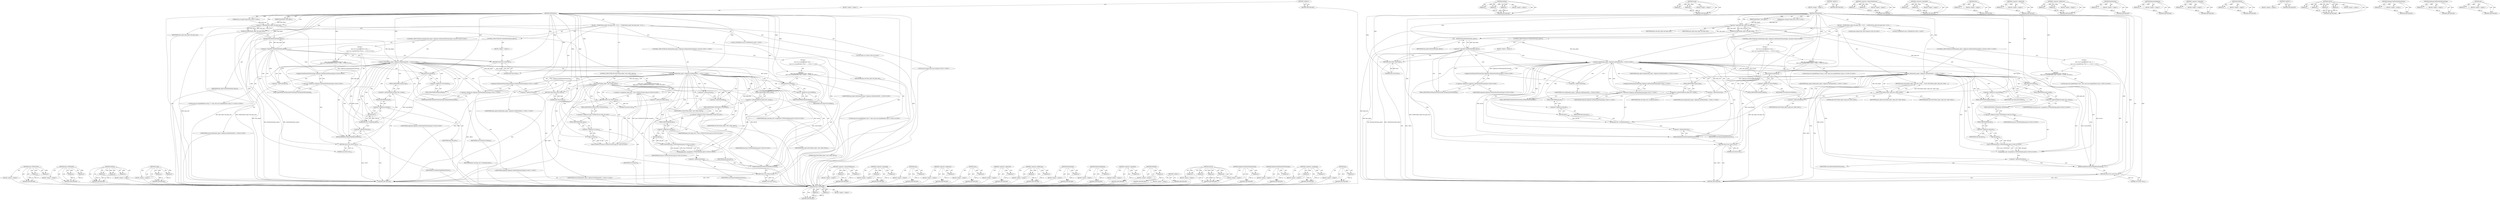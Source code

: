 digraph "get" {
vulnerable_187 [label=<(METHOD,base.UTF8ToWide)>];
vulnerable_188 [label=<(PARAM,p1)>];
vulnerable_189 [label=<(PARAM,p2)>];
vulnerable_190 [label=<(BLOCK,&lt;empty&gt;,&lt;empty&gt;)>];
vulnerable_191 [label=<(METHOD_RETURN,ANY)>];
vulnerable_142 [label=<(METHOD,GetData)>];
vulnerable_143 [label=<(PARAM,p1)>];
vulnerable_144 [label=<(PARAM,p2)>];
vulnerable_145 [label=<(PARAM,p3)>];
vulnerable_146 [label=<(BLOCK,&lt;empty&gt;,&lt;empty&gt;)>];
vulnerable_147 [label=<(METHOD_RETURN,ANY)>];
vulnerable_165 [label=<(METHOD,assign)>];
vulnerable_166 [label=<(PARAM,p1)>];
vulnerable_167 [label=<(PARAM,p2)>];
vulnerable_168 [label=<(BLOCK,&lt;empty&gt;,&lt;empty&gt;)>];
vulnerable_169 [label=<(METHOD_RETURN,ANY)>];
vulnerable_6 [label=<(METHOD,&lt;global&gt;)<SUB>1</SUB>>];
vulnerable_7 [label=<(BLOCK,&lt;empty&gt;,&lt;empty&gt;)<SUB>1</SUB>>];
vulnerable_8 [label=<(METHOD,GetPlainText)<SUB>1</SUB>>];
vulnerable_9 [label=<(PARAM,IDataObject* data_object)<SUB>1</SUB>>];
vulnerable_10 [label="<(PARAM,base::string16* plain_text)<SUB>2</SUB>>"];
vulnerable_11 [label=<(BLOCK,{
  DCHECK(data_object &amp;&amp; plain_text);
  if (!H...,{
  DCHECK(data_object &amp;&amp; plain_text);
  if (!H...)<SUB>2</SUB>>];
vulnerable_12 [label=<(DCHECK,DCHECK(data_object &amp;&amp; plain_text))<SUB>3</SUB>>];
vulnerable_13 [label=<(&lt;operator&gt;.logicalAnd,data_object &amp;&amp; plain_text)<SUB>3</SUB>>];
vulnerable_14 [label=<(IDENTIFIER,data_object,data_object &amp;&amp; plain_text)<SUB>3</SUB>>];
vulnerable_15 [label=<(IDENTIFIER,plain_text,data_object &amp;&amp; plain_text)<SUB>3</SUB>>];
vulnerable_16 [label=<(CONTROL_STRUCTURE,IF,if (!HasPlainText(data_object)))<SUB>4</SUB>>];
vulnerable_17 [label=<(&lt;operator&gt;.logicalNot,!HasPlainText(data_object))<SUB>4</SUB>>];
vulnerable_18 [label=<(HasPlainText,HasPlainText(data_object))<SUB>4</SUB>>];
vulnerable_19 [label=<(IDENTIFIER,data_object,HasPlainText(data_object))<SUB>4</SUB>>];
vulnerable_20 [label=<(BLOCK,&lt;empty&gt;,&lt;empty&gt;)<SUB>5</SUB>>];
vulnerable_21 [label=<(RETURN,return false;,return false;)<SUB>5</SUB>>];
vulnerable_22 [label=<(LITERAL,false,return false;)<SUB>5</SUB>>];
vulnerable_23 [label="<(LOCAL,STGMEDIUM store: STGMEDIUM)<SUB>7</SUB>>"];
vulnerable_24 [label="<(CONTROL_STRUCTURE,IF,if (GetData(data_object, Clipboard::GetPlainTextWFormatType(), &amp;store)))<SUB>8</SUB>>"];
vulnerable_25 [label="<(GetData,GetData(data_object, Clipboard::GetPlainTextWFo...)<SUB>8</SUB>>"];
vulnerable_26 [label="<(IDENTIFIER,data_object,GetData(data_object, Clipboard::GetPlainTextWFo...)<SUB>8</SUB>>"];
vulnerable_27 [label="<(Clipboard.GetPlainTextWFormatType,Clipboard::GetPlainTextWFormatType())<SUB>8</SUB>>"];
vulnerable_28 [label="<(&lt;operator&gt;.fieldAccess,Clipboard::GetPlainTextWFormatType)<SUB>8</SUB>>"];
vulnerable_29 [label="<(IDENTIFIER,Clipboard,Clipboard::GetPlainTextWFormatType())<SUB>8</SUB>>"];
vulnerable_30 [label=<(FIELD_IDENTIFIER,GetPlainTextWFormatType,GetPlainTextWFormatType)<SUB>8</SUB>>];
vulnerable_31 [label=<(&lt;operator&gt;.addressOf,&amp;store)<SUB>8</SUB>>];
vulnerable_32 [label="<(IDENTIFIER,store,GetData(data_object, Clipboard::GetPlainTextWFo...)<SUB>8</SUB>>"];
vulnerable_33 [label="<(BLOCK,{
     {
      base::win::ScopedHGlobal&lt;wchar_t...,{
     {
      base::win::ScopedHGlobal&lt;wchar_t...)<SUB>8</SUB>>"];
vulnerable_34 [label="<(BLOCK,{
      base::win::ScopedHGlobal&lt;wchar_t&gt; data(...,{
      base::win::ScopedHGlobal&lt;wchar_t&gt; data(...)<SUB>9</SUB>>"];
vulnerable_35 [label="<(LOCAL,base.win.ScopedHGlobal&lt;wchar_t&gt; data: base.win.ScopedHGlobal&lt;wchar_t&gt;)<SUB>10</SUB>>"];
vulnerable_36 [label=<(data,data(store.hGlobal))<SUB>10</SUB>>];
vulnerable_37 [label=<(&lt;operator&gt;.fieldAccess,store.hGlobal)<SUB>10</SUB>>];
vulnerable_38 [label=<(IDENTIFIER,store,data(store.hGlobal))<SUB>10</SUB>>];
vulnerable_39 [label=<(FIELD_IDENTIFIER,hGlobal,hGlobal)<SUB>10</SUB>>];
vulnerable_40 [label=<(assign,plain_text-&gt;assign(data.get()))<SUB>11</SUB>>];
vulnerable_41 [label=<(&lt;operator&gt;.indirectFieldAccess,plain_text-&gt;assign)<SUB>11</SUB>>];
vulnerable_42 [label=<(IDENTIFIER,plain_text,plain_text-&gt;assign(data.get()))<SUB>11</SUB>>];
vulnerable_43 [label=<(FIELD_IDENTIFIER,assign,assign)<SUB>11</SUB>>];
vulnerable_44 [label=<(get,data.get())<SUB>11</SUB>>];
vulnerable_45 [label=<(&lt;operator&gt;.fieldAccess,data.get)<SUB>11</SUB>>];
vulnerable_46 [label=<(IDENTIFIER,data,data.get())<SUB>11</SUB>>];
vulnerable_47 [label=<(FIELD_IDENTIFIER,get,get)<SUB>11</SUB>>];
vulnerable_48 [label=<(ReleaseStgMedium,ReleaseStgMedium(&amp;store))<SUB>13</SUB>>];
vulnerable_49 [label=<(&lt;operator&gt;.addressOf,&amp;store)<SUB>13</SUB>>];
vulnerable_50 [label=<(IDENTIFIER,store,ReleaseStgMedium(&amp;store))<SUB>13</SUB>>];
vulnerable_51 [label=<(RETURN,return true;,return true;)<SUB>14</SUB>>];
vulnerable_52 [label=<(LITERAL,true,return true;)<SUB>14</SUB>>];
vulnerable_53 [label="<(CONTROL_STRUCTURE,IF,if (GetData(data_object, Clipboard::GetPlainTextFormatType(), &amp;store)))<SUB>17</SUB>>"];
vulnerable_54 [label="<(GetData,GetData(data_object, Clipboard::GetPlainTextFor...)<SUB>17</SUB>>"];
vulnerable_55 [label="<(IDENTIFIER,data_object,GetData(data_object, Clipboard::GetPlainTextFor...)<SUB>17</SUB>>"];
vulnerable_56 [label="<(Clipboard.GetPlainTextFormatType,Clipboard::GetPlainTextFormatType())<SUB>17</SUB>>"];
vulnerable_57 [label="<(&lt;operator&gt;.fieldAccess,Clipboard::GetPlainTextFormatType)<SUB>17</SUB>>"];
vulnerable_58 [label="<(IDENTIFIER,Clipboard,Clipboard::GetPlainTextFormatType())<SUB>17</SUB>>"];
vulnerable_59 [label=<(FIELD_IDENTIFIER,GetPlainTextFormatType,GetPlainTextFormatType)<SUB>17</SUB>>];
vulnerable_60 [label=<(&lt;operator&gt;.addressOf,&amp;store)<SUB>17</SUB>>];
vulnerable_61 [label="<(IDENTIFIER,store,GetData(data_object, Clipboard::GetPlainTextFor...)<SUB>17</SUB>>"];
vulnerable_62 [label="<(BLOCK,{
     {
      base::win::ScopedHGlobal&lt;char&gt; d...,{
     {
      base::win::ScopedHGlobal&lt;char&gt; d...)<SUB>17</SUB>>"];
vulnerable_63 [label="<(BLOCK,{
      base::win::ScopedHGlobal&lt;char&gt; data(sto...,{
      base::win::ScopedHGlobal&lt;char&gt; data(sto...)<SUB>18</SUB>>"];
vulnerable_64 [label="<(LOCAL,base.win.ScopedHGlobal&lt;char&gt; data: base.win.ScopedHGlobal&lt;char&gt;)<SUB>19</SUB>>"];
vulnerable_65 [label=<(data,data(store.hGlobal))<SUB>19</SUB>>];
vulnerable_66 [label=<(&lt;operator&gt;.fieldAccess,store.hGlobal)<SUB>19</SUB>>];
vulnerable_67 [label=<(IDENTIFIER,store,data(store.hGlobal))<SUB>19</SUB>>];
vulnerable_68 [label=<(FIELD_IDENTIFIER,hGlobal,hGlobal)<SUB>19</SUB>>];
vulnerable_69 [label="<(assign,plain_text-&gt;assign(base::UTF8ToWide(data.get())))<SUB>20</SUB>>"];
vulnerable_70 [label=<(&lt;operator&gt;.indirectFieldAccess,plain_text-&gt;assign)<SUB>20</SUB>>];
vulnerable_71 [label="<(IDENTIFIER,plain_text,plain_text-&gt;assign(base::UTF8ToWide(data.get())))<SUB>20</SUB>>"];
vulnerable_72 [label=<(FIELD_IDENTIFIER,assign,assign)<SUB>20</SUB>>];
vulnerable_73 [label="<(base.UTF8ToWide,base::UTF8ToWide(data.get()))<SUB>20</SUB>>"];
vulnerable_74 [label="<(&lt;operator&gt;.fieldAccess,base::UTF8ToWide)<SUB>20</SUB>>"];
vulnerable_75 [label="<(IDENTIFIER,base,base::UTF8ToWide(data.get()))<SUB>20</SUB>>"];
vulnerable_76 [label=<(FIELD_IDENTIFIER,UTF8ToWide,UTF8ToWide)<SUB>20</SUB>>];
vulnerable_77 [label=<(get,data.get())<SUB>20</SUB>>];
vulnerable_78 [label=<(&lt;operator&gt;.fieldAccess,data.get)<SUB>20</SUB>>];
vulnerable_79 [label=<(IDENTIFIER,data,data.get())<SUB>20</SUB>>];
vulnerable_80 [label=<(FIELD_IDENTIFIER,get,get)<SUB>20</SUB>>];
vulnerable_81 [label=<(ReleaseStgMedium,ReleaseStgMedium(&amp;store))<SUB>22</SUB>>];
vulnerable_82 [label=<(&lt;operator&gt;.addressOf,&amp;store)<SUB>22</SUB>>];
vulnerable_83 [label=<(IDENTIFIER,store,ReleaseStgMedium(&amp;store))<SUB>22</SUB>>];
vulnerable_84 [label=<(RETURN,return true;,return true;)<SUB>23</SUB>>];
vulnerable_85 [label=<(LITERAL,true,return true;)<SUB>23</SUB>>];
vulnerable_86 [label="<(LOCAL,base.string16 title: base.string16)<SUB>26</SUB>>"];
vulnerable_87 [label=<(RETURN,return GetUrl(data_object, plain_text, &amp;title, ...,return GetUrl(data_object, plain_text, &amp;title, ...)<SUB>27</SUB>>];
vulnerable_88 [label=<(GetUrl,GetUrl(data_object, plain_text, &amp;title, false))<SUB>27</SUB>>];
vulnerable_89 [label=<(IDENTIFIER,data_object,GetUrl(data_object, plain_text, &amp;title, false))<SUB>27</SUB>>];
vulnerable_90 [label=<(IDENTIFIER,plain_text,GetUrl(data_object, plain_text, &amp;title, false))<SUB>27</SUB>>];
vulnerable_91 [label=<(&lt;operator&gt;.addressOf,&amp;title)<SUB>27</SUB>>];
vulnerable_92 [label=<(IDENTIFIER,title,GetUrl(data_object, plain_text, &amp;title, false))<SUB>27</SUB>>];
vulnerable_93 [label=<(LITERAL,false,GetUrl(data_object, plain_text, &amp;title, false))<SUB>27</SUB>>];
vulnerable_94 [label=<(METHOD_RETURN,bool)<SUB>1</SUB>>];
vulnerable_96 [label=<(METHOD_RETURN,ANY)<SUB>1</SUB>>];
vulnerable_170 [label=<(METHOD,&lt;operator&gt;.indirectFieldAccess)>];
vulnerable_171 [label=<(PARAM,p1)>];
vulnerable_172 [label=<(PARAM,p2)>];
vulnerable_173 [label=<(BLOCK,&lt;empty&gt;,&lt;empty&gt;)>];
vulnerable_174 [label=<(METHOD_RETURN,ANY)>];
vulnerable_129 [label=<(METHOD,&lt;operator&gt;.logicalAnd)>];
vulnerable_130 [label=<(PARAM,p1)>];
vulnerable_131 [label=<(PARAM,p2)>];
vulnerable_132 [label=<(BLOCK,&lt;empty&gt;,&lt;empty&gt;)>];
vulnerable_133 [label=<(METHOD_RETURN,ANY)>];
vulnerable_161 [label=<(METHOD,data)>];
vulnerable_162 [label=<(PARAM,p1)>];
vulnerable_163 [label=<(BLOCK,&lt;empty&gt;,&lt;empty&gt;)>];
vulnerable_164 [label=<(METHOD_RETURN,ANY)>];
vulnerable_157 [label=<(METHOD,&lt;operator&gt;.addressOf)>];
vulnerable_158 [label=<(PARAM,p1)>];
vulnerable_159 [label=<(BLOCK,&lt;empty&gt;,&lt;empty&gt;)>];
vulnerable_160 [label=<(METHOD_RETURN,ANY)>];
vulnerable_152 [label=<(METHOD,&lt;operator&gt;.fieldAccess)>];
vulnerable_153 [label=<(PARAM,p1)>];
vulnerable_154 [label=<(PARAM,p2)>];
vulnerable_155 [label=<(BLOCK,&lt;empty&gt;,&lt;empty&gt;)>];
vulnerable_156 [label=<(METHOD_RETURN,ANY)>];
vulnerable_138 [label=<(METHOD,HasPlainText)>];
vulnerable_139 [label=<(PARAM,p1)>];
vulnerable_140 [label=<(BLOCK,&lt;empty&gt;,&lt;empty&gt;)>];
vulnerable_141 [label=<(METHOD_RETURN,ANY)>];
vulnerable_179 [label=<(METHOD,ReleaseStgMedium)>];
vulnerable_180 [label=<(PARAM,p1)>];
vulnerable_181 [label=<(BLOCK,&lt;empty&gt;,&lt;empty&gt;)>];
vulnerable_182 [label=<(METHOD_RETURN,ANY)>];
vulnerable_134 [label=<(METHOD,&lt;operator&gt;.logicalNot)>];
vulnerable_135 [label=<(PARAM,p1)>];
vulnerable_136 [label=<(BLOCK,&lt;empty&gt;,&lt;empty&gt;)>];
vulnerable_137 [label=<(METHOD_RETURN,ANY)>];
vulnerable_125 [label=<(METHOD,DCHECK)>];
vulnerable_126 [label=<(PARAM,p1)>];
vulnerable_127 [label=<(BLOCK,&lt;empty&gt;,&lt;empty&gt;)>];
vulnerable_128 [label=<(METHOD_RETURN,ANY)>];
vulnerable_119 [label=<(METHOD,&lt;global&gt;)<SUB>1</SUB>>];
vulnerable_120 [label=<(BLOCK,&lt;empty&gt;,&lt;empty&gt;)>];
vulnerable_121 [label=<(METHOD_RETURN,ANY)>];
vulnerable_192 [label=<(METHOD,GetUrl)>];
vulnerable_193 [label=<(PARAM,p1)>];
vulnerable_194 [label=<(PARAM,p2)>];
vulnerable_195 [label=<(PARAM,p3)>];
vulnerable_196 [label=<(PARAM,p4)>];
vulnerable_197 [label=<(BLOCK,&lt;empty&gt;,&lt;empty&gt;)>];
vulnerable_198 [label=<(METHOD_RETURN,ANY)>];
vulnerable_183 [label=<(METHOD,Clipboard.GetPlainTextFormatType)>];
vulnerable_184 [label=<(PARAM,p1)>];
vulnerable_185 [label=<(BLOCK,&lt;empty&gt;,&lt;empty&gt;)>];
vulnerable_186 [label=<(METHOD_RETURN,ANY)>];
vulnerable_148 [label=<(METHOD,Clipboard.GetPlainTextWFormatType)>];
vulnerable_149 [label=<(PARAM,p1)>];
vulnerable_150 [label=<(BLOCK,&lt;empty&gt;,&lt;empty&gt;)>];
vulnerable_151 [label=<(METHOD_RETURN,ANY)>];
vulnerable_175 [label=<(METHOD,get)>];
vulnerable_176 [label=<(PARAM,p1)>];
vulnerable_177 [label=<(BLOCK,&lt;empty&gt;,&lt;empty&gt;)>];
vulnerable_178 [label=<(METHOD_RETURN,ANY)>];
fixed_228 [label=<(METHOD,base.UTF8ToUTF16)>];
fixed_229 [label=<(PARAM,p1)>];
fixed_230 [label=<(PARAM,p2)>];
fixed_231 [label=<(BLOCK,&lt;empty&gt;,&lt;empty&gt;)>];
fixed_232 [label=<(METHOD_RETURN,ANY)>];
fixed_207 [label=<(METHOD,base.UTF8ToWide)>];
fixed_208 [label=<(PARAM,p1)>];
fixed_209 [label=<(PARAM,p2)>];
fixed_210 [label=<(BLOCK,&lt;empty&gt;,&lt;empty&gt;)>];
fixed_211 [label=<(METHOD_RETURN,ANY)>];
fixed_162 [label=<(METHOD,GetData)>];
fixed_163 [label=<(PARAM,p1)>];
fixed_164 [label=<(PARAM,p2)>];
fixed_165 [label=<(PARAM,p3)>];
fixed_166 [label=<(BLOCK,&lt;empty&gt;,&lt;empty&gt;)>];
fixed_167 [label=<(METHOD_RETURN,ANY)>];
fixed_185 [label=<(METHOD,assign)>];
fixed_186 [label=<(PARAM,p1)>];
fixed_187 [label=<(PARAM,p2)>];
fixed_188 [label=<(BLOCK,&lt;empty&gt;,&lt;empty&gt;)>];
fixed_189 [label=<(METHOD_RETURN,ANY)>];
fixed_6 [label=<(METHOD,&lt;global&gt;)<SUB>1</SUB>>];
fixed_7 [label=<(BLOCK,&lt;empty&gt;,&lt;empty&gt;)<SUB>1</SUB>>];
fixed_8 [label=<(METHOD,GetPlainText)<SUB>1</SUB>>];
fixed_9 [label=<(PARAM,IDataObject* data_object)<SUB>1</SUB>>];
fixed_10 [label="<(PARAM,base::string16* plain_text)<SUB>2</SUB>>"];
fixed_11 [label=<(BLOCK,{
  DCHECK(data_object &amp;&amp; plain_text);
  if (!H...,{
  DCHECK(data_object &amp;&amp; plain_text);
  if (!H...)<SUB>2</SUB>>];
fixed_12 [label=<(DCHECK,DCHECK(data_object &amp;&amp; plain_text))<SUB>3</SUB>>];
fixed_13 [label=<(&lt;operator&gt;.logicalAnd,data_object &amp;&amp; plain_text)<SUB>3</SUB>>];
fixed_14 [label=<(IDENTIFIER,data_object,data_object &amp;&amp; plain_text)<SUB>3</SUB>>];
fixed_15 [label=<(IDENTIFIER,plain_text,data_object &amp;&amp; plain_text)<SUB>3</SUB>>];
fixed_16 [label=<(CONTROL_STRUCTURE,IF,if (!HasPlainText(data_object)))<SUB>4</SUB>>];
fixed_17 [label=<(&lt;operator&gt;.logicalNot,!HasPlainText(data_object))<SUB>4</SUB>>];
fixed_18 [label=<(HasPlainText,HasPlainText(data_object))<SUB>4</SUB>>];
fixed_19 [label=<(IDENTIFIER,data_object,HasPlainText(data_object))<SUB>4</SUB>>];
fixed_20 [label=<(BLOCK,&lt;empty&gt;,&lt;empty&gt;)<SUB>5</SUB>>];
fixed_21 [label=<(RETURN,return false;,return false;)<SUB>5</SUB>>];
fixed_22 [label=<(LITERAL,false,return false;)<SUB>5</SUB>>];
fixed_23 [label="<(LOCAL,STGMEDIUM store: STGMEDIUM)<SUB>7</SUB>>"];
fixed_24 [label="<(CONTROL_STRUCTURE,IF,if (GetData(data_object, Clipboard::GetPlainTextWFormatType(), &amp;store)))<SUB>8</SUB>>"];
fixed_25 [label="<(GetData,GetData(data_object, Clipboard::GetPlainTextWFo...)<SUB>8</SUB>>"];
fixed_26 [label="<(IDENTIFIER,data_object,GetData(data_object, Clipboard::GetPlainTextWFo...)<SUB>8</SUB>>"];
fixed_27 [label="<(Clipboard.GetPlainTextWFormatType,Clipboard::GetPlainTextWFormatType())<SUB>8</SUB>>"];
fixed_28 [label="<(&lt;operator&gt;.fieldAccess,Clipboard::GetPlainTextWFormatType)<SUB>8</SUB>>"];
fixed_29 [label="<(IDENTIFIER,Clipboard,Clipboard::GetPlainTextWFormatType())<SUB>8</SUB>>"];
fixed_30 [label=<(FIELD_IDENTIFIER,GetPlainTextWFormatType,GetPlainTextWFormatType)<SUB>8</SUB>>];
fixed_31 [label=<(&lt;operator&gt;.addressOf,&amp;store)<SUB>8</SUB>>];
fixed_32 [label="<(IDENTIFIER,store,GetData(data_object, Clipboard::GetPlainTextWFo...)<SUB>8</SUB>>"];
fixed_33 [label="<(BLOCK,{
     {
      base::win::ScopedHGlobal&lt;wchar_t...,{
     {
      base::win::ScopedHGlobal&lt;wchar_t...)<SUB>8</SUB>>"];
fixed_34 [label="<(BLOCK,{
      base::win::ScopedHGlobal&lt;wchar_t*&gt; data...,{
      base::win::ScopedHGlobal&lt;wchar_t*&gt; data...)<SUB>9</SUB>>"];
fixed_35 [label="<(LOCAL,base.win.ScopedHGlobal&lt;wchar_t *&gt; data: base.win.ScopedHGlobal&lt;wchar_t*&gt;)<SUB>10</SUB>>"];
fixed_36 [label=<(data,data(store.hGlobal))<SUB>10</SUB>>];
fixed_37 [label=<(&lt;operator&gt;.fieldAccess,store.hGlobal)<SUB>10</SUB>>];
fixed_38 [label=<(IDENTIFIER,store,data(store.hGlobal))<SUB>10</SUB>>];
fixed_39 [label=<(FIELD_IDENTIFIER,hGlobal,hGlobal)<SUB>10</SUB>>];
fixed_40 [label=<(assign,plain_text-&gt;assign(data.get()))<SUB>11</SUB>>];
fixed_41 [label=<(&lt;operator&gt;.indirectFieldAccess,plain_text-&gt;assign)<SUB>11</SUB>>];
fixed_42 [label=<(IDENTIFIER,plain_text,plain_text-&gt;assign(data.get()))<SUB>11</SUB>>];
fixed_43 [label=<(FIELD_IDENTIFIER,assign,assign)<SUB>11</SUB>>];
fixed_44 [label=<(get,data.get())<SUB>11</SUB>>];
fixed_45 [label=<(&lt;operator&gt;.fieldAccess,data.get)<SUB>11</SUB>>];
fixed_46 [label=<(IDENTIFIER,data,data.get())<SUB>11</SUB>>];
fixed_47 [label=<(FIELD_IDENTIFIER,get,get)<SUB>11</SUB>>];
fixed_48 [label=<(ReleaseStgMedium,ReleaseStgMedium(&amp;store))<SUB>13</SUB>>];
fixed_49 [label=<(&lt;operator&gt;.addressOf,&amp;store)<SUB>13</SUB>>];
fixed_50 [label=<(IDENTIFIER,store,ReleaseStgMedium(&amp;store))<SUB>13</SUB>>];
fixed_51 [label=<(RETURN,return true;,return true;)<SUB>14</SUB>>];
fixed_52 [label=<(LITERAL,true,return true;)<SUB>14</SUB>>];
fixed_53 [label="<(CONTROL_STRUCTURE,IF,if (GetData(data_object, Clipboard::GetPlainTextFormatType(), &amp;store)))<SUB>17</SUB>>"];
fixed_54 [label="<(GetData,GetData(data_object, Clipboard::GetPlainTextFor...)<SUB>17</SUB>>"];
fixed_55 [label="<(IDENTIFIER,data_object,GetData(data_object, Clipboard::GetPlainTextFor...)<SUB>17</SUB>>"];
fixed_56 [label="<(Clipboard.GetPlainTextFormatType,Clipboard::GetPlainTextFormatType())<SUB>17</SUB>>"];
fixed_57 [label="<(&lt;operator&gt;.fieldAccess,Clipboard::GetPlainTextFormatType)<SUB>17</SUB>>"];
fixed_58 [label="<(IDENTIFIER,Clipboard,Clipboard::GetPlainTextFormatType())<SUB>17</SUB>>"];
fixed_59 [label=<(FIELD_IDENTIFIER,GetPlainTextFormatType,GetPlainTextFormatType)<SUB>17</SUB>>];
fixed_60 [label=<(&lt;operator&gt;.addressOf,&amp;store)<SUB>17</SUB>>];
fixed_61 [label="<(IDENTIFIER,store,GetData(data_object, Clipboard::GetPlainTextFor...)<SUB>17</SUB>>"];
fixed_62 [label="<(BLOCK,{
     {
      base::win::ScopedHGlobal&lt;char*&gt; ...,{
     {
      base::win::ScopedHGlobal&lt;char*&gt; ...)<SUB>17</SUB>>"];
fixed_63 [label="<(BLOCK,{
      base::win::ScopedHGlobal&lt;char*&gt; data(st...,{
      base::win::ScopedHGlobal&lt;char*&gt; data(st...)<SUB>18</SUB>>"];
fixed_64 [label="<(LOCAL,base.win.ScopedHGlobal&lt;char *&gt; data: base.win.ScopedHGlobal&lt;char*&gt;)<SUB>19</SUB>>"];
fixed_65 [label=<(data,data(store.hGlobal))<SUB>19</SUB>>];
fixed_66 [label=<(&lt;operator&gt;.fieldAccess,store.hGlobal)<SUB>19</SUB>>];
fixed_67 [label=<(IDENTIFIER,store,data(store.hGlobal))<SUB>19</SUB>>];
fixed_68 [label=<(FIELD_IDENTIFIER,hGlobal,hGlobal)<SUB>19</SUB>>];
fixed_69 [label="<(assign,plain_text-&gt;assign(base::UTF8ToWide(data.get())))<SUB>20</SUB>>"];
fixed_70 [label=<(&lt;operator&gt;.indirectFieldAccess,plain_text-&gt;assign)<SUB>20</SUB>>];
fixed_71 [label="<(IDENTIFIER,plain_text,plain_text-&gt;assign(base::UTF8ToWide(data.get())))<SUB>20</SUB>>"];
fixed_72 [label=<(FIELD_IDENTIFIER,assign,assign)<SUB>20</SUB>>];
fixed_73 [label="<(base.UTF8ToWide,base::UTF8ToWide(data.get()))<SUB>20</SUB>>"];
fixed_74 [label="<(&lt;operator&gt;.fieldAccess,base::UTF8ToWide)<SUB>20</SUB>>"];
fixed_75 [label="<(IDENTIFIER,base,base::UTF8ToWide(data.get()))<SUB>20</SUB>>"];
fixed_76 [label=<(FIELD_IDENTIFIER,UTF8ToWide,UTF8ToWide)<SUB>20</SUB>>];
fixed_77 [label=<(get,data.get())<SUB>20</SUB>>];
fixed_78 [label=<(&lt;operator&gt;.fieldAccess,data.get)<SUB>20</SUB>>];
fixed_79 [label=<(IDENTIFIER,data,data.get())<SUB>20</SUB>>];
fixed_80 [label=<(FIELD_IDENTIFIER,get,get)<SUB>20</SUB>>];
fixed_81 [label=<(ReleaseStgMedium,ReleaseStgMedium(&amp;store))<SUB>22</SUB>>];
fixed_82 [label=<(&lt;operator&gt;.addressOf,&amp;store)<SUB>22</SUB>>];
fixed_83 [label=<(IDENTIFIER,store,ReleaseStgMedium(&amp;store))<SUB>22</SUB>>];
fixed_84 [label=<(RETURN,return true;,return true;)<SUB>23</SUB>>];
fixed_85 [label=<(LITERAL,true,return true;)<SUB>23</SUB>>];
fixed_86 [label="<(LOCAL,GURL url: GURL)<SUB>26</SUB>>"];
fixed_87 [label="<(LOCAL,base.string16 title: base.string16)<SUB>27</SUB>>"];
fixed_88 [label=<(CONTROL_STRUCTURE,IF,if (GetUrl(data_object, &amp;url, &amp;title, false)))<SUB>28</SUB>>];
fixed_89 [label=<(GetUrl,GetUrl(data_object, &amp;url, &amp;title, false))<SUB>28</SUB>>];
fixed_90 [label=<(IDENTIFIER,data_object,GetUrl(data_object, &amp;url, &amp;title, false))<SUB>28</SUB>>];
fixed_91 [label=<(&lt;operator&gt;.addressOf,&amp;url)<SUB>28</SUB>>];
fixed_92 [label=<(IDENTIFIER,url,GetUrl(data_object, &amp;url, &amp;title, false))<SUB>28</SUB>>];
fixed_93 [label=<(&lt;operator&gt;.addressOf,&amp;title)<SUB>28</SUB>>];
fixed_94 [label=<(IDENTIFIER,title,GetUrl(data_object, &amp;url, &amp;title, false))<SUB>28</SUB>>];
fixed_95 [label=<(LITERAL,false,GetUrl(data_object, &amp;url, &amp;title, false))<SUB>28</SUB>>];
fixed_96 [label="<(BLOCK,{
    *plain_text = base::UTF8ToUTF16(url.spec(...,{
    *plain_text = base::UTF8ToUTF16(url.spec(...)<SUB>28</SUB>>"];
fixed_97 [label="<(&lt;operator&gt;.assignment,*plain_text = base::UTF8ToUTF16(url.spec()))<SUB>29</SUB>>"];
fixed_98 [label=<(&lt;operator&gt;.indirection,*plain_text)<SUB>29</SUB>>];
fixed_99 [label="<(IDENTIFIER,plain_text,*plain_text = base::UTF8ToUTF16(url.spec()))<SUB>29</SUB>>"];
fixed_100 [label="<(base.UTF8ToUTF16,base::UTF8ToUTF16(url.spec()))<SUB>29</SUB>>"];
fixed_101 [label="<(&lt;operator&gt;.fieldAccess,base::UTF8ToUTF16)<SUB>29</SUB>>"];
fixed_102 [label="<(IDENTIFIER,base,base::UTF8ToUTF16(url.spec()))<SUB>29</SUB>>"];
fixed_103 [label=<(FIELD_IDENTIFIER,UTF8ToUTF16,UTF8ToUTF16)<SUB>29</SUB>>];
fixed_104 [label=<(spec,url.spec())<SUB>29</SUB>>];
fixed_105 [label=<(&lt;operator&gt;.fieldAccess,url.spec)<SUB>29</SUB>>];
fixed_106 [label=<(IDENTIFIER,url,url.spec())<SUB>29</SUB>>];
fixed_107 [label=<(FIELD_IDENTIFIER,spec,spec)<SUB>29</SUB>>];
fixed_108 [label=<(RETURN,return true;,return true;)<SUB>30</SUB>>];
fixed_109 [label=<(LITERAL,true,return true;)<SUB>30</SUB>>];
fixed_110 [label=<(RETURN,return false;,return false;)<SUB>32</SUB>>];
fixed_111 [label=<(LITERAL,false,return false;)<SUB>32</SUB>>];
fixed_112 [label=<(METHOD_RETURN,bool)<SUB>1</SUB>>];
fixed_114 [label=<(METHOD_RETURN,ANY)<SUB>1</SUB>>];
fixed_190 [label=<(METHOD,&lt;operator&gt;.indirectFieldAccess)>];
fixed_191 [label=<(PARAM,p1)>];
fixed_192 [label=<(PARAM,p2)>];
fixed_193 [label=<(BLOCK,&lt;empty&gt;,&lt;empty&gt;)>];
fixed_194 [label=<(METHOD_RETURN,ANY)>];
fixed_149 [label=<(METHOD,&lt;operator&gt;.logicalAnd)>];
fixed_150 [label=<(PARAM,p1)>];
fixed_151 [label=<(PARAM,p2)>];
fixed_152 [label=<(BLOCK,&lt;empty&gt;,&lt;empty&gt;)>];
fixed_153 [label=<(METHOD_RETURN,ANY)>];
fixed_181 [label=<(METHOD,data)>];
fixed_182 [label=<(PARAM,p1)>];
fixed_183 [label=<(BLOCK,&lt;empty&gt;,&lt;empty&gt;)>];
fixed_184 [label=<(METHOD_RETURN,ANY)>];
fixed_224 [label=<(METHOD,&lt;operator&gt;.indirection)>];
fixed_225 [label=<(PARAM,p1)>];
fixed_226 [label=<(BLOCK,&lt;empty&gt;,&lt;empty&gt;)>];
fixed_227 [label=<(METHOD_RETURN,ANY)>];
fixed_233 [label=<(METHOD,spec)>];
fixed_234 [label=<(PARAM,p1)>];
fixed_235 [label=<(BLOCK,&lt;empty&gt;,&lt;empty&gt;)>];
fixed_236 [label=<(METHOD_RETURN,ANY)>];
fixed_177 [label=<(METHOD,&lt;operator&gt;.addressOf)>];
fixed_178 [label=<(PARAM,p1)>];
fixed_179 [label=<(BLOCK,&lt;empty&gt;,&lt;empty&gt;)>];
fixed_180 [label=<(METHOD_RETURN,ANY)>];
fixed_172 [label=<(METHOD,&lt;operator&gt;.fieldAccess)>];
fixed_173 [label=<(PARAM,p1)>];
fixed_174 [label=<(PARAM,p2)>];
fixed_175 [label=<(BLOCK,&lt;empty&gt;,&lt;empty&gt;)>];
fixed_176 [label=<(METHOD_RETURN,ANY)>];
fixed_158 [label=<(METHOD,HasPlainText)>];
fixed_159 [label=<(PARAM,p1)>];
fixed_160 [label=<(BLOCK,&lt;empty&gt;,&lt;empty&gt;)>];
fixed_161 [label=<(METHOD_RETURN,ANY)>];
fixed_199 [label=<(METHOD,ReleaseStgMedium)>];
fixed_200 [label=<(PARAM,p1)>];
fixed_201 [label=<(BLOCK,&lt;empty&gt;,&lt;empty&gt;)>];
fixed_202 [label=<(METHOD_RETURN,ANY)>];
fixed_154 [label=<(METHOD,&lt;operator&gt;.logicalNot)>];
fixed_155 [label=<(PARAM,p1)>];
fixed_156 [label=<(BLOCK,&lt;empty&gt;,&lt;empty&gt;)>];
fixed_157 [label=<(METHOD_RETURN,ANY)>];
fixed_145 [label=<(METHOD,DCHECK)>];
fixed_146 [label=<(PARAM,p1)>];
fixed_147 [label=<(BLOCK,&lt;empty&gt;,&lt;empty&gt;)>];
fixed_148 [label=<(METHOD_RETURN,ANY)>];
fixed_139 [label=<(METHOD,&lt;global&gt;)<SUB>1</SUB>>];
fixed_140 [label=<(BLOCK,&lt;empty&gt;,&lt;empty&gt;)>];
fixed_141 [label=<(METHOD_RETURN,ANY)>];
fixed_212 [label=<(METHOD,GetUrl)>];
fixed_213 [label=<(PARAM,p1)>];
fixed_214 [label=<(PARAM,p2)>];
fixed_215 [label=<(PARAM,p3)>];
fixed_216 [label=<(PARAM,p4)>];
fixed_217 [label=<(BLOCK,&lt;empty&gt;,&lt;empty&gt;)>];
fixed_218 [label=<(METHOD_RETURN,ANY)>];
fixed_203 [label=<(METHOD,Clipboard.GetPlainTextFormatType)>];
fixed_204 [label=<(PARAM,p1)>];
fixed_205 [label=<(BLOCK,&lt;empty&gt;,&lt;empty&gt;)>];
fixed_206 [label=<(METHOD_RETURN,ANY)>];
fixed_168 [label=<(METHOD,Clipboard.GetPlainTextWFormatType)>];
fixed_169 [label=<(PARAM,p1)>];
fixed_170 [label=<(BLOCK,&lt;empty&gt;,&lt;empty&gt;)>];
fixed_171 [label=<(METHOD_RETURN,ANY)>];
fixed_219 [label=<(METHOD,&lt;operator&gt;.assignment)>];
fixed_220 [label=<(PARAM,p1)>];
fixed_221 [label=<(PARAM,p2)>];
fixed_222 [label=<(BLOCK,&lt;empty&gt;,&lt;empty&gt;)>];
fixed_223 [label=<(METHOD_RETURN,ANY)>];
fixed_195 [label=<(METHOD,get)>];
fixed_196 [label=<(PARAM,p1)>];
fixed_197 [label=<(BLOCK,&lt;empty&gt;,&lt;empty&gt;)>];
fixed_198 [label=<(METHOD_RETURN,ANY)>];
vulnerable_187 -> vulnerable_188  [key=0, label="AST: "];
vulnerable_187 -> vulnerable_188  [key=1, label="DDG: "];
vulnerable_187 -> vulnerable_190  [key=0, label="AST: "];
vulnerable_187 -> vulnerable_189  [key=0, label="AST: "];
vulnerable_187 -> vulnerable_189  [key=1, label="DDG: "];
vulnerable_187 -> vulnerable_191  [key=0, label="AST: "];
vulnerable_187 -> vulnerable_191  [key=1, label="CFG: "];
vulnerable_188 -> vulnerable_191  [key=0, label="DDG: p1"];
vulnerable_189 -> vulnerable_191  [key=0, label="DDG: p2"];
vulnerable_142 -> vulnerable_143  [key=0, label="AST: "];
vulnerable_142 -> vulnerable_143  [key=1, label="DDG: "];
vulnerable_142 -> vulnerable_146  [key=0, label="AST: "];
vulnerable_142 -> vulnerable_144  [key=0, label="AST: "];
vulnerable_142 -> vulnerable_144  [key=1, label="DDG: "];
vulnerable_142 -> vulnerable_147  [key=0, label="AST: "];
vulnerable_142 -> vulnerable_147  [key=1, label="CFG: "];
vulnerable_142 -> vulnerable_145  [key=0, label="AST: "];
vulnerable_142 -> vulnerable_145  [key=1, label="DDG: "];
vulnerable_143 -> vulnerable_147  [key=0, label="DDG: p1"];
vulnerable_144 -> vulnerable_147  [key=0, label="DDG: p2"];
vulnerable_145 -> vulnerable_147  [key=0, label="DDG: p3"];
vulnerable_165 -> vulnerable_166  [key=0, label="AST: "];
vulnerable_165 -> vulnerable_166  [key=1, label="DDG: "];
vulnerable_165 -> vulnerable_168  [key=0, label="AST: "];
vulnerable_165 -> vulnerable_167  [key=0, label="AST: "];
vulnerable_165 -> vulnerable_167  [key=1, label="DDG: "];
vulnerable_165 -> vulnerable_169  [key=0, label="AST: "];
vulnerable_165 -> vulnerable_169  [key=1, label="CFG: "];
vulnerable_166 -> vulnerable_169  [key=0, label="DDG: p1"];
vulnerable_167 -> vulnerable_169  [key=0, label="DDG: p2"];
vulnerable_6 -> vulnerable_7  [key=0, label="AST: "];
vulnerable_6 -> vulnerable_96  [key=0, label="AST: "];
vulnerable_6 -> vulnerable_96  [key=1, label="CFG: "];
vulnerable_7 -> vulnerable_8  [key=0, label="AST: "];
vulnerable_8 -> vulnerable_9  [key=0, label="AST: "];
vulnerable_8 -> vulnerable_9  [key=1, label="DDG: "];
vulnerable_8 -> vulnerable_10  [key=0, label="AST: "];
vulnerable_8 -> vulnerable_10  [key=1, label="DDG: "];
vulnerable_8 -> vulnerable_11  [key=0, label="AST: "];
vulnerable_8 -> vulnerable_94  [key=0, label="AST: "];
vulnerable_8 -> vulnerable_13  [key=0, label="CFG: "];
vulnerable_8 -> vulnerable_13  [key=1, label="DDG: "];
vulnerable_8 -> vulnerable_21  [key=0, label="DDG: "];
vulnerable_8 -> vulnerable_25  [key=0, label="DDG: "];
vulnerable_8 -> vulnerable_34  [key=0, label="DDG: "];
vulnerable_8 -> vulnerable_51  [key=0, label="DDG: "];
vulnerable_8 -> vulnerable_54  [key=0, label="DDG: "];
vulnerable_8 -> vulnerable_63  [key=0, label="DDG: "];
vulnerable_8 -> vulnerable_84  [key=0, label="DDG: "];
vulnerable_8 -> vulnerable_88  [key=0, label="DDG: "];
vulnerable_8 -> vulnerable_18  [key=0, label="DDG: "];
vulnerable_8 -> vulnerable_22  [key=0, label="DDG: "];
vulnerable_8 -> vulnerable_48  [key=0, label="DDG: "];
vulnerable_8 -> vulnerable_52  [key=0, label="DDG: "];
vulnerable_8 -> vulnerable_81  [key=0, label="DDG: "];
vulnerable_8 -> vulnerable_85  [key=0, label="DDG: "];
vulnerable_8 -> vulnerable_36  [key=0, label="DDG: "];
vulnerable_8 -> vulnerable_65  [key=0, label="DDG: "];
vulnerable_9 -> vulnerable_13  [key=0, label="DDG: data_object"];
vulnerable_10 -> vulnerable_13  [key=0, label="DDG: plain_text"];
vulnerable_11 -> vulnerable_12  [key=0, label="AST: "];
vulnerable_11 -> vulnerable_16  [key=0, label="AST: "];
vulnerable_11 -> vulnerable_23  [key=0, label="AST: "];
vulnerable_11 -> vulnerable_24  [key=0, label="AST: "];
vulnerable_11 -> vulnerable_53  [key=0, label="AST: "];
vulnerable_11 -> vulnerable_86  [key=0, label="AST: "];
vulnerable_11 -> vulnerable_87  [key=0, label="AST: "];
vulnerable_12 -> vulnerable_13  [key=0, label="AST: "];
vulnerable_12 -> vulnerable_18  [key=0, label="CFG: "];
vulnerable_12 -> vulnerable_94  [key=0, label="DDG: data_object &amp;&amp; plain_text"];
vulnerable_12 -> vulnerable_94  [key=1, label="DDG: DCHECK(data_object &amp;&amp; plain_text)"];
vulnerable_13 -> vulnerable_14  [key=0, label="AST: "];
vulnerable_13 -> vulnerable_15  [key=0, label="AST: "];
vulnerable_13 -> vulnerable_12  [key=0, label="CFG: "];
vulnerable_13 -> vulnerable_12  [key=1, label="DDG: data_object"];
vulnerable_13 -> vulnerable_12  [key=2, label="DDG: plain_text"];
vulnerable_13 -> vulnerable_94  [key=0, label="DDG: plain_text"];
vulnerable_13 -> vulnerable_88  [key=0, label="DDG: plain_text"];
vulnerable_13 -> vulnerable_18  [key=0, label="DDG: data_object"];
vulnerable_13 -> vulnerable_40  [key=0, label="DDG: plain_text"];
vulnerable_13 -> vulnerable_69  [key=0, label="DDG: plain_text"];
vulnerable_16 -> vulnerable_17  [key=0, label="AST: "];
vulnerable_16 -> vulnerable_20  [key=0, label="AST: "];
vulnerable_17 -> vulnerable_18  [key=0, label="AST: "];
vulnerable_17 -> vulnerable_21  [key=0, label="CFG: "];
vulnerable_17 -> vulnerable_21  [key=1, label="CDG: "];
vulnerable_17 -> vulnerable_30  [key=0, label="CFG: "];
vulnerable_17 -> vulnerable_30  [key=1, label="CDG: "];
vulnerable_17 -> vulnerable_94  [key=0, label="DDG: HasPlainText(data_object)"];
vulnerable_17 -> vulnerable_94  [key=1, label="DDG: !HasPlainText(data_object)"];
vulnerable_17 -> vulnerable_28  [key=0, label="CDG: "];
vulnerable_17 -> vulnerable_25  [key=0, label="CDG: "];
vulnerable_17 -> vulnerable_27  [key=0, label="CDG: "];
vulnerable_17 -> vulnerable_31  [key=0, label="CDG: "];
vulnerable_18 -> vulnerable_19  [key=0, label="AST: "];
vulnerable_18 -> vulnerable_17  [key=0, label="CFG: "];
vulnerable_18 -> vulnerable_17  [key=1, label="DDG: data_object"];
vulnerable_18 -> vulnerable_94  [key=0, label="DDG: data_object"];
vulnerable_18 -> vulnerable_25  [key=0, label="DDG: data_object"];
vulnerable_20 -> vulnerable_21  [key=0, label="AST: "];
vulnerable_21 -> vulnerable_22  [key=0, label="AST: "];
vulnerable_21 -> vulnerable_94  [key=0, label="CFG: "];
vulnerable_21 -> vulnerable_94  [key=1, label="DDG: &lt;RET&gt;"];
vulnerable_22 -> vulnerable_21  [key=0, label="DDG: false"];
vulnerable_24 -> vulnerable_25  [key=0, label="AST: "];
vulnerable_24 -> vulnerable_33  [key=0, label="AST: "];
vulnerable_25 -> vulnerable_26  [key=0, label="AST: "];
vulnerable_25 -> vulnerable_27  [key=0, label="AST: "];
vulnerable_25 -> vulnerable_31  [key=0, label="AST: "];
vulnerable_25 -> vulnerable_39  [key=0, label="CFG: "];
vulnerable_25 -> vulnerable_39  [key=1, label="CDG: "];
vulnerable_25 -> vulnerable_59  [key=0, label="CFG: "];
vulnerable_25 -> vulnerable_59  [key=1, label="CDG: "];
vulnerable_25 -> vulnerable_54  [key=0, label="DDG: data_object"];
vulnerable_25 -> vulnerable_54  [key=1, label="DDG: &amp;store"];
vulnerable_25 -> vulnerable_54  [key=2, label="CDG: "];
vulnerable_25 -> vulnerable_48  [key=0, label="DDG: &amp;store"];
vulnerable_25 -> vulnerable_48  [key=1, label="CDG: "];
vulnerable_25 -> vulnerable_81  [key=0, label="DDG: &amp;store"];
vulnerable_25 -> vulnerable_65  [key=0, label="DDG: &amp;store"];
vulnerable_25 -> vulnerable_47  [key=0, label="CDG: "];
vulnerable_25 -> vulnerable_49  [key=0, label="CDG: "];
vulnerable_25 -> vulnerable_60  [key=0, label="CDG: "];
vulnerable_25 -> vulnerable_51  [key=0, label="CDG: "];
vulnerable_25 -> vulnerable_57  [key=0, label="CDG: "];
vulnerable_25 -> vulnerable_37  [key=0, label="CDG: "];
vulnerable_25 -> vulnerable_56  [key=0, label="CDG: "];
vulnerable_25 -> vulnerable_45  [key=0, label="CDG: "];
vulnerable_25 -> vulnerable_40  [key=0, label="CDG: "];
vulnerable_25 -> vulnerable_44  [key=0, label="CDG: "];
vulnerable_25 -> vulnerable_43  [key=0, label="CDG: "];
vulnerable_25 -> vulnerable_36  [key=0, label="CDG: "];
vulnerable_25 -> vulnerable_41  [key=0, label="CDG: "];
vulnerable_27 -> vulnerable_28  [key=0, label="AST: "];
vulnerable_27 -> vulnerable_31  [key=0, label="CFG: "];
vulnerable_27 -> vulnerable_25  [key=0, label="DDG: Clipboard::GetPlainTextWFormatType"];
vulnerable_28 -> vulnerable_29  [key=0, label="AST: "];
vulnerable_28 -> vulnerable_30  [key=0, label="AST: "];
vulnerable_28 -> vulnerable_27  [key=0, label="CFG: "];
vulnerable_30 -> vulnerable_28  [key=0, label="CFG: "];
vulnerable_31 -> vulnerable_32  [key=0, label="AST: "];
vulnerable_31 -> vulnerable_25  [key=0, label="CFG: "];
vulnerable_33 -> vulnerable_34  [key=0, label="AST: "];
vulnerable_33 -> vulnerable_48  [key=0, label="AST: "];
vulnerable_33 -> vulnerable_51  [key=0, label="AST: "];
vulnerable_34 -> vulnerable_35  [key=0, label="AST: "];
vulnerable_34 -> vulnerable_36  [key=0, label="AST: "];
vulnerable_34 -> vulnerable_40  [key=0, label="AST: "];
vulnerable_36 -> vulnerable_37  [key=0, label="AST: "];
vulnerable_36 -> vulnerable_43  [key=0, label="CFG: "];
vulnerable_36 -> vulnerable_48  [key=0, label="DDG: store.hGlobal"];
vulnerable_37 -> vulnerable_38  [key=0, label="AST: "];
vulnerable_37 -> vulnerable_39  [key=0, label="AST: "];
vulnerable_37 -> vulnerable_36  [key=0, label="CFG: "];
vulnerable_39 -> vulnerable_37  [key=0, label="CFG: "];
vulnerable_40 -> vulnerable_41  [key=0, label="AST: "];
vulnerable_40 -> vulnerable_44  [key=0, label="AST: "];
vulnerable_40 -> vulnerable_49  [key=0, label="CFG: "];
vulnerable_41 -> vulnerable_42  [key=0, label="AST: "];
vulnerable_41 -> vulnerable_43  [key=0, label="AST: "];
vulnerable_41 -> vulnerable_47  [key=0, label="CFG: "];
vulnerable_43 -> vulnerable_41  [key=0, label="CFG: "];
vulnerable_44 -> vulnerable_45  [key=0, label="AST: "];
vulnerable_44 -> vulnerable_40  [key=0, label="CFG: "];
vulnerable_44 -> vulnerable_40  [key=1, label="DDG: data.get"];
vulnerable_45 -> vulnerable_46  [key=0, label="AST: "];
vulnerable_45 -> vulnerable_47  [key=0, label="AST: "];
vulnerable_45 -> vulnerable_44  [key=0, label="CFG: "];
vulnerable_47 -> vulnerable_45  [key=0, label="CFG: "];
vulnerable_48 -> vulnerable_49  [key=0, label="AST: "];
vulnerable_48 -> vulnerable_51  [key=0, label="CFG: "];
vulnerable_49 -> vulnerable_50  [key=0, label="AST: "];
vulnerable_49 -> vulnerable_48  [key=0, label="CFG: "];
vulnerable_51 -> vulnerable_52  [key=0, label="AST: "];
vulnerable_51 -> vulnerable_94  [key=0, label="CFG: "];
vulnerable_51 -> vulnerable_94  [key=1, label="DDG: &lt;RET&gt;"];
vulnerable_52 -> vulnerable_51  [key=0, label="DDG: true"];
vulnerable_53 -> vulnerable_54  [key=0, label="AST: "];
vulnerable_53 -> vulnerable_62  [key=0, label="AST: "];
vulnerable_54 -> vulnerable_55  [key=0, label="AST: "];
vulnerable_54 -> vulnerable_56  [key=0, label="AST: "];
vulnerable_54 -> vulnerable_60  [key=0, label="AST: "];
vulnerable_54 -> vulnerable_68  [key=0, label="CFG: "];
vulnerable_54 -> vulnerable_68  [key=1, label="CDG: "];
vulnerable_54 -> vulnerable_91  [key=0, label="CFG: "];
vulnerable_54 -> vulnerable_91  [key=1, label="CDG: "];
vulnerable_54 -> vulnerable_88  [key=0, label="DDG: data_object"];
vulnerable_54 -> vulnerable_88  [key=1, label="CDG: "];
vulnerable_54 -> vulnerable_81  [key=0, label="DDG: &amp;store"];
vulnerable_54 -> vulnerable_81  [key=1, label="CDG: "];
vulnerable_54 -> vulnerable_73  [key=0, label="CDG: "];
vulnerable_54 -> vulnerable_77  [key=0, label="CDG: "];
vulnerable_54 -> vulnerable_66  [key=0, label="CDG: "];
vulnerable_54 -> vulnerable_84  [key=0, label="CDG: "];
vulnerable_54 -> vulnerable_72  [key=0, label="CDG: "];
vulnerable_54 -> vulnerable_69  [key=0, label="CDG: "];
vulnerable_54 -> vulnerable_74  [key=0, label="CDG: "];
vulnerable_54 -> vulnerable_76  [key=0, label="CDG: "];
vulnerable_54 -> vulnerable_65  [key=0, label="CDG: "];
vulnerable_54 -> vulnerable_87  [key=0, label="CDG: "];
vulnerable_54 -> vulnerable_82  [key=0, label="CDG: "];
vulnerable_54 -> vulnerable_80  [key=0, label="CDG: "];
vulnerable_54 -> vulnerable_70  [key=0, label="CDG: "];
vulnerable_54 -> vulnerable_78  [key=0, label="CDG: "];
vulnerable_56 -> vulnerable_57  [key=0, label="AST: "];
vulnerable_56 -> vulnerable_60  [key=0, label="CFG: "];
vulnerable_56 -> vulnerable_54  [key=0, label="DDG: Clipboard::GetPlainTextFormatType"];
vulnerable_57 -> vulnerable_58  [key=0, label="AST: "];
vulnerable_57 -> vulnerable_59  [key=0, label="AST: "];
vulnerable_57 -> vulnerable_56  [key=0, label="CFG: "];
vulnerable_59 -> vulnerable_57  [key=0, label="CFG: "];
vulnerable_60 -> vulnerable_61  [key=0, label="AST: "];
vulnerable_60 -> vulnerable_54  [key=0, label="CFG: "];
vulnerable_62 -> vulnerable_63  [key=0, label="AST: "];
vulnerable_62 -> vulnerable_81  [key=0, label="AST: "];
vulnerable_62 -> vulnerable_84  [key=0, label="AST: "];
vulnerable_63 -> vulnerable_64  [key=0, label="AST: "];
vulnerable_63 -> vulnerable_65  [key=0, label="AST: "];
vulnerable_63 -> vulnerable_69  [key=0, label="AST: "];
vulnerable_65 -> vulnerable_66  [key=0, label="AST: "];
vulnerable_65 -> vulnerable_72  [key=0, label="CFG: "];
vulnerable_65 -> vulnerable_81  [key=0, label="DDG: store.hGlobal"];
vulnerable_66 -> vulnerable_67  [key=0, label="AST: "];
vulnerable_66 -> vulnerable_68  [key=0, label="AST: "];
vulnerable_66 -> vulnerable_65  [key=0, label="CFG: "];
vulnerable_68 -> vulnerable_66  [key=0, label="CFG: "];
vulnerable_69 -> vulnerable_70  [key=0, label="AST: "];
vulnerable_69 -> vulnerable_73  [key=0, label="AST: "];
vulnerable_69 -> vulnerable_82  [key=0, label="CFG: "];
vulnerable_70 -> vulnerable_71  [key=0, label="AST: "];
vulnerable_70 -> vulnerable_72  [key=0, label="AST: "];
vulnerable_70 -> vulnerable_76  [key=0, label="CFG: "];
vulnerable_72 -> vulnerable_70  [key=0, label="CFG: "];
vulnerable_73 -> vulnerable_74  [key=0, label="AST: "];
vulnerable_73 -> vulnerable_77  [key=0, label="AST: "];
vulnerable_73 -> vulnerable_69  [key=0, label="CFG: "];
vulnerable_73 -> vulnerable_69  [key=1, label="DDG: base::UTF8ToWide"];
vulnerable_73 -> vulnerable_69  [key=2, label="DDG: data.get()"];
vulnerable_74 -> vulnerable_75  [key=0, label="AST: "];
vulnerable_74 -> vulnerable_76  [key=0, label="AST: "];
vulnerable_74 -> vulnerable_80  [key=0, label="CFG: "];
vulnerable_76 -> vulnerable_74  [key=0, label="CFG: "];
vulnerable_77 -> vulnerable_78  [key=0, label="AST: "];
vulnerable_77 -> vulnerable_73  [key=0, label="CFG: "];
vulnerable_77 -> vulnerable_73  [key=1, label="DDG: data.get"];
vulnerable_78 -> vulnerable_79  [key=0, label="AST: "];
vulnerable_78 -> vulnerable_80  [key=0, label="AST: "];
vulnerable_78 -> vulnerable_77  [key=0, label="CFG: "];
vulnerable_80 -> vulnerable_78  [key=0, label="CFG: "];
vulnerable_81 -> vulnerable_82  [key=0, label="AST: "];
vulnerable_81 -> vulnerable_84  [key=0, label="CFG: "];
vulnerable_82 -> vulnerable_83  [key=0, label="AST: "];
vulnerable_82 -> vulnerable_81  [key=0, label="CFG: "];
vulnerable_84 -> vulnerable_85  [key=0, label="AST: "];
vulnerable_84 -> vulnerable_94  [key=0, label="CFG: "];
vulnerable_84 -> vulnerable_94  [key=1, label="DDG: &lt;RET&gt;"];
vulnerable_85 -> vulnerable_84  [key=0, label="DDG: true"];
vulnerable_87 -> vulnerable_88  [key=0, label="AST: "];
vulnerable_87 -> vulnerable_94  [key=0, label="CFG: "];
vulnerable_87 -> vulnerable_94  [key=1, label="DDG: &lt;RET&gt;"];
vulnerable_88 -> vulnerable_89  [key=0, label="AST: "];
vulnerable_88 -> vulnerable_90  [key=0, label="AST: "];
vulnerable_88 -> vulnerable_91  [key=0, label="AST: "];
vulnerable_88 -> vulnerable_93  [key=0, label="AST: "];
vulnerable_88 -> vulnerable_87  [key=0, label="CFG: "];
vulnerable_88 -> vulnerable_87  [key=1, label="DDG: GetUrl(data_object, plain_text, &amp;title, false)"];
vulnerable_91 -> vulnerable_92  [key=0, label="AST: "];
vulnerable_91 -> vulnerable_88  [key=0, label="CFG: "];
vulnerable_170 -> vulnerable_171  [key=0, label="AST: "];
vulnerable_170 -> vulnerable_171  [key=1, label="DDG: "];
vulnerable_170 -> vulnerable_173  [key=0, label="AST: "];
vulnerable_170 -> vulnerable_172  [key=0, label="AST: "];
vulnerable_170 -> vulnerable_172  [key=1, label="DDG: "];
vulnerable_170 -> vulnerable_174  [key=0, label="AST: "];
vulnerable_170 -> vulnerable_174  [key=1, label="CFG: "];
vulnerable_171 -> vulnerable_174  [key=0, label="DDG: p1"];
vulnerable_172 -> vulnerable_174  [key=0, label="DDG: p2"];
vulnerable_129 -> vulnerable_130  [key=0, label="AST: "];
vulnerable_129 -> vulnerable_130  [key=1, label="DDG: "];
vulnerable_129 -> vulnerable_132  [key=0, label="AST: "];
vulnerable_129 -> vulnerable_131  [key=0, label="AST: "];
vulnerable_129 -> vulnerable_131  [key=1, label="DDG: "];
vulnerable_129 -> vulnerable_133  [key=0, label="AST: "];
vulnerable_129 -> vulnerable_133  [key=1, label="CFG: "];
vulnerable_130 -> vulnerable_133  [key=0, label="DDG: p1"];
vulnerable_131 -> vulnerable_133  [key=0, label="DDG: p2"];
vulnerable_161 -> vulnerable_162  [key=0, label="AST: "];
vulnerable_161 -> vulnerable_162  [key=1, label="DDG: "];
vulnerable_161 -> vulnerable_163  [key=0, label="AST: "];
vulnerable_161 -> vulnerable_164  [key=0, label="AST: "];
vulnerable_161 -> vulnerable_164  [key=1, label="CFG: "];
vulnerable_162 -> vulnerable_164  [key=0, label="DDG: p1"];
vulnerable_157 -> vulnerable_158  [key=0, label="AST: "];
vulnerable_157 -> vulnerable_158  [key=1, label="DDG: "];
vulnerable_157 -> vulnerable_159  [key=0, label="AST: "];
vulnerable_157 -> vulnerable_160  [key=0, label="AST: "];
vulnerable_157 -> vulnerable_160  [key=1, label="CFG: "];
vulnerable_158 -> vulnerable_160  [key=0, label="DDG: p1"];
vulnerable_152 -> vulnerable_153  [key=0, label="AST: "];
vulnerable_152 -> vulnerable_153  [key=1, label="DDG: "];
vulnerable_152 -> vulnerable_155  [key=0, label="AST: "];
vulnerable_152 -> vulnerable_154  [key=0, label="AST: "];
vulnerable_152 -> vulnerable_154  [key=1, label="DDG: "];
vulnerable_152 -> vulnerable_156  [key=0, label="AST: "];
vulnerable_152 -> vulnerable_156  [key=1, label="CFG: "];
vulnerable_153 -> vulnerable_156  [key=0, label="DDG: p1"];
vulnerable_154 -> vulnerable_156  [key=0, label="DDG: p2"];
vulnerable_138 -> vulnerable_139  [key=0, label="AST: "];
vulnerable_138 -> vulnerable_139  [key=1, label="DDG: "];
vulnerable_138 -> vulnerable_140  [key=0, label="AST: "];
vulnerable_138 -> vulnerable_141  [key=0, label="AST: "];
vulnerable_138 -> vulnerable_141  [key=1, label="CFG: "];
vulnerable_139 -> vulnerable_141  [key=0, label="DDG: p1"];
vulnerable_179 -> vulnerable_180  [key=0, label="AST: "];
vulnerable_179 -> vulnerable_180  [key=1, label="DDG: "];
vulnerable_179 -> vulnerable_181  [key=0, label="AST: "];
vulnerable_179 -> vulnerable_182  [key=0, label="AST: "];
vulnerable_179 -> vulnerable_182  [key=1, label="CFG: "];
vulnerable_180 -> vulnerable_182  [key=0, label="DDG: p1"];
vulnerable_134 -> vulnerable_135  [key=0, label="AST: "];
vulnerable_134 -> vulnerable_135  [key=1, label="DDG: "];
vulnerable_134 -> vulnerable_136  [key=0, label="AST: "];
vulnerable_134 -> vulnerable_137  [key=0, label="AST: "];
vulnerable_134 -> vulnerable_137  [key=1, label="CFG: "];
vulnerable_135 -> vulnerable_137  [key=0, label="DDG: p1"];
vulnerable_125 -> vulnerable_126  [key=0, label="AST: "];
vulnerable_125 -> vulnerable_126  [key=1, label="DDG: "];
vulnerable_125 -> vulnerable_127  [key=0, label="AST: "];
vulnerable_125 -> vulnerable_128  [key=0, label="AST: "];
vulnerable_125 -> vulnerable_128  [key=1, label="CFG: "];
vulnerable_126 -> vulnerable_128  [key=0, label="DDG: p1"];
vulnerable_119 -> vulnerable_120  [key=0, label="AST: "];
vulnerable_119 -> vulnerable_121  [key=0, label="AST: "];
vulnerable_119 -> vulnerable_121  [key=1, label="CFG: "];
vulnerable_192 -> vulnerable_193  [key=0, label="AST: "];
vulnerable_192 -> vulnerable_193  [key=1, label="DDG: "];
vulnerable_192 -> vulnerable_197  [key=0, label="AST: "];
vulnerable_192 -> vulnerable_194  [key=0, label="AST: "];
vulnerable_192 -> vulnerable_194  [key=1, label="DDG: "];
vulnerable_192 -> vulnerable_198  [key=0, label="AST: "];
vulnerable_192 -> vulnerable_198  [key=1, label="CFG: "];
vulnerable_192 -> vulnerable_195  [key=0, label="AST: "];
vulnerable_192 -> vulnerable_195  [key=1, label="DDG: "];
vulnerable_192 -> vulnerable_196  [key=0, label="AST: "];
vulnerable_192 -> vulnerable_196  [key=1, label="DDG: "];
vulnerable_193 -> vulnerable_198  [key=0, label="DDG: p1"];
vulnerable_194 -> vulnerable_198  [key=0, label="DDG: p2"];
vulnerable_195 -> vulnerable_198  [key=0, label="DDG: p3"];
vulnerable_196 -> vulnerable_198  [key=0, label="DDG: p4"];
vulnerable_183 -> vulnerable_184  [key=0, label="AST: "];
vulnerable_183 -> vulnerable_184  [key=1, label="DDG: "];
vulnerable_183 -> vulnerable_185  [key=0, label="AST: "];
vulnerable_183 -> vulnerable_186  [key=0, label="AST: "];
vulnerable_183 -> vulnerable_186  [key=1, label="CFG: "];
vulnerable_184 -> vulnerable_186  [key=0, label="DDG: p1"];
vulnerable_148 -> vulnerable_149  [key=0, label="AST: "];
vulnerable_148 -> vulnerable_149  [key=1, label="DDG: "];
vulnerable_148 -> vulnerable_150  [key=0, label="AST: "];
vulnerable_148 -> vulnerable_151  [key=0, label="AST: "];
vulnerable_148 -> vulnerable_151  [key=1, label="CFG: "];
vulnerable_149 -> vulnerable_151  [key=0, label="DDG: p1"];
vulnerable_175 -> vulnerable_176  [key=0, label="AST: "];
vulnerable_175 -> vulnerable_176  [key=1, label="DDG: "];
vulnerable_175 -> vulnerable_177  [key=0, label="AST: "];
vulnerable_175 -> vulnerable_178  [key=0, label="AST: "];
vulnerable_175 -> vulnerable_178  [key=1, label="CFG: "];
vulnerable_176 -> vulnerable_178  [key=0, label="DDG: p1"];
fixed_228 -> fixed_229  [key=0, label="AST: "];
fixed_228 -> fixed_229  [key=1, label="DDG: "];
fixed_228 -> fixed_231  [key=0, label="AST: "];
fixed_228 -> fixed_230  [key=0, label="AST: "];
fixed_228 -> fixed_230  [key=1, label="DDG: "];
fixed_228 -> fixed_232  [key=0, label="AST: "];
fixed_228 -> fixed_232  [key=1, label="CFG: "];
fixed_229 -> fixed_232  [key=0, label="DDG: p1"];
fixed_230 -> fixed_232  [key=0, label="DDG: p2"];
fixed_231 -> vulnerable_187  [key=0];
fixed_232 -> vulnerable_187  [key=0];
fixed_207 -> fixed_208  [key=0, label="AST: "];
fixed_207 -> fixed_208  [key=1, label="DDG: "];
fixed_207 -> fixed_210  [key=0, label="AST: "];
fixed_207 -> fixed_209  [key=0, label="AST: "];
fixed_207 -> fixed_209  [key=1, label="DDG: "];
fixed_207 -> fixed_211  [key=0, label="AST: "];
fixed_207 -> fixed_211  [key=1, label="CFG: "];
fixed_208 -> fixed_211  [key=0, label="DDG: p1"];
fixed_209 -> fixed_211  [key=0, label="DDG: p2"];
fixed_210 -> vulnerable_187  [key=0];
fixed_211 -> vulnerable_187  [key=0];
fixed_162 -> fixed_163  [key=0, label="AST: "];
fixed_162 -> fixed_163  [key=1, label="DDG: "];
fixed_162 -> fixed_166  [key=0, label="AST: "];
fixed_162 -> fixed_164  [key=0, label="AST: "];
fixed_162 -> fixed_164  [key=1, label="DDG: "];
fixed_162 -> fixed_167  [key=0, label="AST: "];
fixed_162 -> fixed_167  [key=1, label="CFG: "];
fixed_162 -> fixed_165  [key=0, label="AST: "];
fixed_162 -> fixed_165  [key=1, label="DDG: "];
fixed_163 -> fixed_167  [key=0, label="DDG: p1"];
fixed_164 -> fixed_167  [key=0, label="DDG: p2"];
fixed_165 -> fixed_167  [key=0, label="DDG: p3"];
fixed_166 -> vulnerable_187  [key=0];
fixed_167 -> vulnerable_187  [key=0];
fixed_185 -> fixed_186  [key=0, label="AST: "];
fixed_185 -> fixed_186  [key=1, label="DDG: "];
fixed_185 -> fixed_188  [key=0, label="AST: "];
fixed_185 -> fixed_187  [key=0, label="AST: "];
fixed_185 -> fixed_187  [key=1, label="DDG: "];
fixed_185 -> fixed_189  [key=0, label="AST: "];
fixed_185 -> fixed_189  [key=1, label="CFG: "];
fixed_186 -> fixed_189  [key=0, label="DDG: p1"];
fixed_187 -> fixed_189  [key=0, label="DDG: p2"];
fixed_188 -> vulnerable_187  [key=0];
fixed_189 -> vulnerable_187  [key=0];
fixed_6 -> fixed_7  [key=0, label="AST: "];
fixed_6 -> fixed_114  [key=0, label="AST: "];
fixed_6 -> fixed_114  [key=1, label="CFG: "];
fixed_7 -> fixed_8  [key=0, label="AST: "];
fixed_8 -> fixed_9  [key=0, label="AST: "];
fixed_8 -> fixed_9  [key=1, label="DDG: "];
fixed_8 -> fixed_10  [key=0, label="AST: "];
fixed_8 -> fixed_10  [key=1, label="DDG: "];
fixed_8 -> fixed_11  [key=0, label="AST: "];
fixed_8 -> fixed_112  [key=0, label="AST: "];
fixed_8 -> fixed_13  [key=0, label="CFG: "];
fixed_8 -> fixed_13  [key=1, label="DDG: "];
fixed_8 -> fixed_110  [key=0, label="DDG: "];
fixed_8 -> fixed_111  [key=0, label="DDG: "];
fixed_8 -> fixed_21  [key=0, label="DDG: "];
fixed_8 -> fixed_25  [key=0, label="DDG: "];
fixed_8 -> fixed_34  [key=0, label="DDG: "];
fixed_8 -> fixed_51  [key=0, label="DDG: "];
fixed_8 -> fixed_54  [key=0, label="DDG: "];
fixed_8 -> fixed_63  [key=0, label="DDG: "];
fixed_8 -> fixed_84  [key=0, label="DDG: "];
fixed_8 -> fixed_89  [key=0, label="DDG: "];
fixed_8 -> fixed_108  [key=0, label="DDG: "];
fixed_8 -> fixed_18  [key=0, label="DDG: "];
fixed_8 -> fixed_22  [key=0, label="DDG: "];
fixed_8 -> fixed_48  [key=0, label="DDG: "];
fixed_8 -> fixed_52  [key=0, label="DDG: "];
fixed_8 -> fixed_81  [key=0, label="DDG: "];
fixed_8 -> fixed_85  [key=0, label="DDG: "];
fixed_8 -> fixed_109  [key=0, label="DDG: "];
fixed_8 -> fixed_36  [key=0, label="DDG: "];
fixed_8 -> fixed_65  [key=0, label="DDG: "];
fixed_8 -> fixed_104  [key=0, label="DDG: "];
fixed_9 -> fixed_13  [key=0, label="DDG: data_object"];
fixed_10 -> fixed_13  [key=0, label="DDG: plain_text"];
fixed_11 -> fixed_12  [key=0, label="AST: "];
fixed_11 -> fixed_16  [key=0, label="AST: "];
fixed_11 -> fixed_23  [key=0, label="AST: "];
fixed_11 -> fixed_24  [key=0, label="AST: "];
fixed_11 -> fixed_53  [key=0, label="AST: "];
fixed_11 -> fixed_86  [key=0, label="AST: "];
fixed_11 -> fixed_87  [key=0, label="AST: "];
fixed_11 -> fixed_88  [key=0, label="AST: "];
fixed_11 -> fixed_110  [key=0, label="AST: "];
fixed_12 -> fixed_13  [key=0, label="AST: "];
fixed_12 -> fixed_18  [key=0, label="CFG: "];
fixed_12 -> fixed_112  [key=0, label="DDG: data_object &amp;&amp; plain_text"];
fixed_12 -> fixed_112  [key=1, label="DDG: DCHECK(data_object &amp;&amp; plain_text)"];
fixed_13 -> fixed_14  [key=0, label="AST: "];
fixed_13 -> fixed_15  [key=0, label="AST: "];
fixed_13 -> fixed_12  [key=0, label="CFG: "];
fixed_13 -> fixed_12  [key=1, label="DDG: data_object"];
fixed_13 -> fixed_12  [key=2, label="DDG: plain_text"];
fixed_13 -> fixed_112  [key=0, label="DDG: plain_text"];
fixed_13 -> fixed_18  [key=0, label="DDG: data_object"];
fixed_13 -> fixed_40  [key=0, label="DDG: plain_text"];
fixed_13 -> fixed_69  [key=0, label="DDG: plain_text"];
fixed_14 -> vulnerable_187  [key=0];
fixed_15 -> vulnerable_187  [key=0];
fixed_16 -> fixed_17  [key=0, label="AST: "];
fixed_16 -> fixed_20  [key=0, label="AST: "];
fixed_17 -> fixed_18  [key=0, label="AST: "];
fixed_17 -> fixed_21  [key=0, label="CFG: "];
fixed_17 -> fixed_21  [key=1, label="CDG: "];
fixed_17 -> fixed_30  [key=0, label="CFG: "];
fixed_17 -> fixed_30  [key=1, label="CDG: "];
fixed_17 -> fixed_112  [key=0, label="DDG: HasPlainText(data_object)"];
fixed_17 -> fixed_112  [key=1, label="DDG: !HasPlainText(data_object)"];
fixed_17 -> fixed_28  [key=0, label="CDG: "];
fixed_17 -> fixed_25  [key=0, label="CDG: "];
fixed_17 -> fixed_27  [key=0, label="CDG: "];
fixed_17 -> fixed_31  [key=0, label="CDG: "];
fixed_18 -> fixed_19  [key=0, label="AST: "];
fixed_18 -> fixed_17  [key=0, label="CFG: "];
fixed_18 -> fixed_17  [key=1, label="DDG: data_object"];
fixed_18 -> fixed_112  [key=0, label="DDG: data_object"];
fixed_18 -> fixed_25  [key=0, label="DDG: data_object"];
fixed_19 -> vulnerable_187  [key=0];
fixed_20 -> fixed_21  [key=0, label="AST: "];
fixed_21 -> fixed_22  [key=0, label="AST: "];
fixed_21 -> fixed_112  [key=0, label="CFG: "];
fixed_21 -> fixed_112  [key=1, label="DDG: &lt;RET&gt;"];
fixed_22 -> fixed_21  [key=0, label="DDG: false"];
fixed_23 -> vulnerable_187  [key=0];
fixed_24 -> fixed_25  [key=0, label="AST: "];
fixed_24 -> fixed_33  [key=0, label="AST: "];
fixed_25 -> fixed_26  [key=0, label="AST: "];
fixed_25 -> fixed_27  [key=0, label="AST: "];
fixed_25 -> fixed_31  [key=0, label="AST: "];
fixed_25 -> fixed_39  [key=0, label="CFG: "];
fixed_25 -> fixed_39  [key=1, label="CDG: "];
fixed_25 -> fixed_59  [key=0, label="CFG: "];
fixed_25 -> fixed_59  [key=1, label="CDG: "];
fixed_25 -> fixed_54  [key=0, label="DDG: data_object"];
fixed_25 -> fixed_54  [key=1, label="DDG: &amp;store"];
fixed_25 -> fixed_54  [key=2, label="CDG: "];
fixed_25 -> fixed_48  [key=0, label="DDG: &amp;store"];
fixed_25 -> fixed_48  [key=1, label="CDG: "];
fixed_25 -> fixed_81  [key=0, label="DDG: &amp;store"];
fixed_25 -> fixed_65  [key=0, label="DDG: &amp;store"];
fixed_25 -> fixed_47  [key=0, label="CDG: "];
fixed_25 -> fixed_49  [key=0, label="CDG: "];
fixed_25 -> fixed_60  [key=0, label="CDG: "];
fixed_25 -> fixed_51  [key=0, label="CDG: "];
fixed_25 -> fixed_57  [key=0, label="CDG: "];
fixed_25 -> fixed_37  [key=0, label="CDG: "];
fixed_25 -> fixed_56  [key=0, label="CDG: "];
fixed_25 -> fixed_45  [key=0, label="CDG: "];
fixed_25 -> fixed_40  [key=0, label="CDG: "];
fixed_25 -> fixed_44  [key=0, label="CDG: "];
fixed_25 -> fixed_43  [key=0, label="CDG: "];
fixed_25 -> fixed_36  [key=0, label="CDG: "];
fixed_25 -> fixed_41  [key=0, label="CDG: "];
fixed_26 -> vulnerable_187  [key=0];
fixed_27 -> fixed_28  [key=0, label="AST: "];
fixed_27 -> fixed_31  [key=0, label="CFG: "];
fixed_27 -> fixed_25  [key=0, label="DDG: Clipboard::GetPlainTextWFormatType"];
fixed_28 -> fixed_29  [key=0, label="AST: "];
fixed_28 -> fixed_30  [key=0, label="AST: "];
fixed_28 -> fixed_27  [key=0, label="CFG: "];
fixed_29 -> vulnerable_187  [key=0];
fixed_30 -> fixed_28  [key=0, label="CFG: "];
fixed_31 -> fixed_32  [key=0, label="AST: "];
fixed_31 -> fixed_25  [key=0, label="CFG: "];
fixed_32 -> vulnerable_187  [key=0];
fixed_33 -> fixed_34  [key=0, label="AST: "];
fixed_33 -> fixed_48  [key=0, label="AST: "];
fixed_33 -> fixed_51  [key=0, label="AST: "];
fixed_34 -> fixed_35  [key=0, label="AST: "];
fixed_34 -> fixed_36  [key=0, label="AST: "];
fixed_34 -> fixed_40  [key=0, label="AST: "];
fixed_35 -> vulnerable_187  [key=0];
fixed_36 -> fixed_37  [key=0, label="AST: "];
fixed_36 -> fixed_43  [key=0, label="CFG: "];
fixed_36 -> fixed_48  [key=0, label="DDG: store.hGlobal"];
fixed_37 -> fixed_38  [key=0, label="AST: "];
fixed_37 -> fixed_39  [key=0, label="AST: "];
fixed_37 -> fixed_36  [key=0, label="CFG: "];
fixed_38 -> vulnerable_187  [key=0];
fixed_39 -> fixed_37  [key=0, label="CFG: "];
fixed_40 -> fixed_41  [key=0, label="AST: "];
fixed_40 -> fixed_44  [key=0, label="AST: "];
fixed_40 -> fixed_49  [key=0, label="CFG: "];
fixed_41 -> fixed_42  [key=0, label="AST: "];
fixed_41 -> fixed_43  [key=0, label="AST: "];
fixed_41 -> fixed_47  [key=0, label="CFG: "];
fixed_42 -> vulnerable_187  [key=0];
fixed_43 -> fixed_41  [key=0, label="CFG: "];
fixed_44 -> fixed_45  [key=0, label="AST: "];
fixed_44 -> fixed_40  [key=0, label="CFG: "];
fixed_44 -> fixed_40  [key=1, label="DDG: data.get"];
fixed_45 -> fixed_46  [key=0, label="AST: "];
fixed_45 -> fixed_47  [key=0, label="AST: "];
fixed_45 -> fixed_44  [key=0, label="CFG: "];
fixed_46 -> vulnerable_187  [key=0];
fixed_47 -> fixed_45  [key=0, label="CFG: "];
fixed_48 -> fixed_49  [key=0, label="AST: "];
fixed_48 -> fixed_51  [key=0, label="CFG: "];
fixed_49 -> fixed_50  [key=0, label="AST: "];
fixed_49 -> fixed_48  [key=0, label="CFG: "];
fixed_50 -> vulnerable_187  [key=0];
fixed_51 -> fixed_52  [key=0, label="AST: "];
fixed_51 -> fixed_112  [key=0, label="CFG: "];
fixed_51 -> fixed_112  [key=1, label="DDG: &lt;RET&gt;"];
fixed_52 -> fixed_51  [key=0, label="DDG: true"];
fixed_53 -> fixed_54  [key=0, label="AST: "];
fixed_53 -> fixed_62  [key=0, label="AST: "];
fixed_54 -> fixed_55  [key=0, label="AST: "];
fixed_54 -> fixed_56  [key=0, label="AST: "];
fixed_54 -> fixed_60  [key=0, label="AST: "];
fixed_54 -> fixed_68  [key=0, label="CFG: "];
fixed_54 -> fixed_68  [key=1, label="CDG: "];
fixed_54 -> fixed_91  [key=0, label="CFG: "];
fixed_54 -> fixed_91  [key=1, label="CDG: "];
fixed_54 -> fixed_89  [key=0, label="DDG: data_object"];
fixed_54 -> fixed_89  [key=1, label="CDG: "];
fixed_54 -> fixed_81  [key=0, label="DDG: &amp;store"];
fixed_54 -> fixed_81  [key=1, label="CDG: "];
fixed_54 -> fixed_73  [key=0, label="CDG: "];
fixed_54 -> fixed_77  [key=0, label="CDG: "];
fixed_54 -> fixed_66  [key=0, label="CDG: "];
fixed_54 -> fixed_84  [key=0, label="CDG: "];
fixed_54 -> fixed_72  [key=0, label="CDG: "];
fixed_54 -> fixed_69  [key=0, label="CDG: "];
fixed_54 -> fixed_74  [key=0, label="CDG: "];
fixed_54 -> fixed_76  [key=0, label="CDG: "];
fixed_54 -> fixed_65  [key=0, label="CDG: "];
fixed_54 -> fixed_82  [key=0, label="CDG: "];
fixed_54 -> fixed_93  [key=0, label="CDG: "];
fixed_54 -> fixed_80  [key=0, label="CDG: "];
fixed_54 -> fixed_70  [key=0, label="CDG: "];
fixed_54 -> fixed_78  [key=0, label="CDG: "];
fixed_55 -> vulnerable_187  [key=0];
fixed_56 -> fixed_57  [key=0, label="AST: "];
fixed_56 -> fixed_60  [key=0, label="CFG: "];
fixed_56 -> fixed_54  [key=0, label="DDG: Clipboard::GetPlainTextFormatType"];
fixed_57 -> fixed_58  [key=0, label="AST: "];
fixed_57 -> fixed_59  [key=0, label="AST: "];
fixed_57 -> fixed_56  [key=0, label="CFG: "];
fixed_58 -> vulnerable_187  [key=0];
fixed_59 -> fixed_57  [key=0, label="CFG: "];
fixed_60 -> fixed_61  [key=0, label="AST: "];
fixed_60 -> fixed_54  [key=0, label="CFG: "];
fixed_61 -> vulnerable_187  [key=0];
fixed_62 -> fixed_63  [key=0, label="AST: "];
fixed_62 -> fixed_81  [key=0, label="AST: "];
fixed_62 -> fixed_84  [key=0, label="AST: "];
fixed_63 -> fixed_64  [key=0, label="AST: "];
fixed_63 -> fixed_65  [key=0, label="AST: "];
fixed_63 -> fixed_69  [key=0, label="AST: "];
fixed_64 -> vulnerable_187  [key=0];
fixed_65 -> fixed_66  [key=0, label="AST: "];
fixed_65 -> fixed_72  [key=0, label="CFG: "];
fixed_65 -> fixed_81  [key=0, label="DDG: store.hGlobal"];
fixed_66 -> fixed_67  [key=0, label="AST: "];
fixed_66 -> fixed_68  [key=0, label="AST: "];
fixed_66 -> fixed_65  [key=0, label="CFG: "];
fixed_67 -> vulnerable_187  [key=0];
fixed_68 -> fixed_66  [key=0, label="CFG: "];
fixed_69 -> fixed_70  [key=0, label="AST: "];
fixed_69 -> fixed_73  [key=0, label="AST: "];
fixed_69 -> fixed_82  [key=0, label="CFG: "];
fixed_70 -> fixed_71  [key=0, label="AST: "];
fixed_70 -> fixed_72  [key=0, label="AST: "];
fixed_70 -> fixed_76  [key=0, label="CFG: "];
fixed_71 -> vulnerable_187  [key=0];
fixed_72 -> fixed_70  [key=0, label="CFG: "];
fixed_73 -> fixed_74  [key=0, label="AST: "];
fixed_73 -> fixed_77  [key=0, label="AST: "];
fixed_73 -> fixed_69  [key=0, label="CFG: "];
fixed_73 -> fixed_69  [key=1, label="DDG: base::UTF8ToWide"];
fixed_73 -> fixed_69  [key=2, label="DDG: data.get()"];
fixed_74 -> fixed_75  [key=0, label="AST: "];
fixed_74 -> fixed_76  [key=0, label="AST: "];
fixed_74 -> fixed_80  [key=0, label="CFG: "];
fixed_75 -> vulnerable_187  [key=0];
fixed_76 -> fixed_74  [key=0, label="CFG: "];
fixed_77 -> fixed_78  [key=0, label="AST: "];
fixed_77 -> fixed_73  [key=0, label="CFG: "];
fixed_77 -> fixed_73  [key=1, label="DDG: data.get"];
fixed_78 -> fixed_79  [key=0, label="AST: "];
fixed_78 -> fixed_80  [key=0, label="AST: "];
fixed_78 -> fixed_77  [key=0, label="CFG: "];
fixed_79 -> vulnerable_187  [key=0];
fixed_80 -> fixed_78  [key=0, label="CFG: "];
fixed_81 -> fixed_82  [key=0, label="AST: "];
fixed_81 -> fixed_84  [key=0, label="CFG: "];
fixed_82 -> fixed_83  [key=0, label="AST: "];
fixed_82 -> fixed_81  [key=0, label="CFG: "];
fixed_83 -> vulnerable_187  [key=0];
fixed_84 -> fixed_85  [key=0, label="AST: "];
fixed_84 -> fixed_112  [key=0, label="CFG: "];
fixed_84 -> fixed_112  [key=1, label="DDG: &lt;RET&gt;"];
fixed_85 -> fixed_84  [key=0, label="DDG: true"];
fixed_86 -> vulnerable_187  [key=0];
fixed_87 -> vulnerable_187  [key=0];
fixed_88 -> fixed_89  [key=0, label="AST: "];
fixed_88 -> fixed_96  [key=0, label="AST: "];
fixed_89 -> fixed_90  [key=0, label="AST: "];
fixed_89 -> fixed_91  [key=0, label="AST: "];
fixed_89 -> fixed_93  [key=0, label="AST: "];
fixed_89 -> fixed_95  [key=0, label="AST: "];
fixed_89 -> fixed_98  [key=0, label="CFG: "];
fixed_89 -> fixed_98  [key=1, label="CDG: "];
fixed_89 -> fixed_110  [key=0, label="CFG: "];
fixed_89 -> fixed_110  [key=1, label="CDG: "];
fixed_89 -> fixed_107  [key=0, label="CDG: "];
fixed_89 -> fixed_103  [key=0, label="CDG: "];
fixed_89 -> fixed_104  [key=0, label="CDG: "];
fixed_89 -> fixed_97  [key=0, label="CDG: "];
fixed_89 -> fixed_101  [key=0, label="CDG: "];
fixed_89 -> fixed_105  [key=0, label="CDG: "];
fixed_89 -> fixed_100  [key=0, label="CDG: "];
fixed_89 -> fixed_108  [key=0, label="CDG: "];
fixed_90 -> vulnerable_187  [key=0];
fixed_91 -> fixed_92  [key=0, label="AST: "];
fixed_91 -> fixed_93  [key=0, label="CFG: "];
fixed_92 -> vulnerable_187  [key=0];
fixed_93 -> fixed_94  [key=0, label="AST: "];
fixed_93 -> fixed_89  [key=0, label="CFG: "];
fixed_94 -> vulnerable_187  [key=0];
fixed_95 -> vulnerable_187  [key=0];
fixed_96 -> fixed_97  [key=0, label="AST: "];
fixed_96 -> fixed_108  [key=0, label="AST: "];
fixed_97 -> fixed_98  [key=0, label="AST: "];
fixed_97 -> fixed_100  [key=0, label="AST: "];
fixed_97 -> fixed_108  [key=0, label="CFG: "];
fixed_98 -> fixed_99  [key=0, label="AST: "];
fixed_98 -> fixed_103  [key=0, label="CFG: "];
fixed_99 -> vulnerable_187  [key=0];
fixed_100 -> fixed_101  [key=0, label="AST: "];
fixed_100 -> fixed_104  [key=0, label="AST: "];
fixed_100 -> fixed_97  [key=0, label="CFG: "];
fixed_100 -> fixed_97  [key=1, label="DDG: base::UTF8ToUTF16"];
fixed_100 -> fixed_97  [key=2, label="DDG: url.spec()"];
fixed_101 -> fixed_102  [key=0, label="AST: "];
fixed_101 -> fixed_103  [key=0, label="AST: "];
fixed_101 -> fixed_107  [key=0, label="CFG: "];
fixed_102 -> vulnerable_187  [key=0];
fixed_103 -> fixed_101  [key=0, label="CFG: "];
fixed_104 -> fixed_105  [key=0, label="AST: "];
fixed_104 -> fixed_100  [key=0, label="CFG: "];
fixed_104 -> fixed_100  [key=1, label="DDG: url.spec"];
fixed_105 -> fixed_106  [key=0, label="AST: "];
fixed_105 -> fixed_107  [key=0, label="AST: "];
fixed_105 -> fixed_104  [key=0, label="CFG: "];
fixed_106 -> vulnerable_187  [key=0];
fixed_107 -> fixed_105  [key=0, label="CFG: "];
fixed_108 -> fixed_109  [key=0, label="AST: "];
fixed_108 -> fixed_112  [key=0, label="CFG: "];
fixed_108 -> fixed_112  [key=1, label="DDG: &lt;RET&gt;"];
fixed_109 -> fixed_108  [key=0, label="DDG: true"];
fixed_110 -> fixed_111  [key=0, label="AST: "];
fixed_110 -> fixed_112  [key=0, label="CFG: "];
fixed_110 -> fixed_112  [key=1, label="DDG: &lt;RET&gt;"];
fixed_111 -> fixed_110  [key=0, label="DDG: false"];
fixed_112 -> vulnerable_187  [key=0];
fixed_114 -> vulnerable_187  [key=0];
fixed_190 -> fixed_191  [key=0, label="AST: "];
fixed_190 -> fixed_191  [key=1, label="DDG: "];
fixed_190 -> fixed_193  [key=0, label="AST: "];
fixed_190 -> fixed_192  [key=0, label="AST: "];
fixed_190 -> fixed_192  [key=1, label="DDG: "];
fixed_190 -> fixed_194  [key=0, label="AST: "];
fixed_190 -> fixed_194  [key=1, label="CFG: "];
fixed_191 -> fixed_194  [key=0, label="DDG: p1"];
fixed_192 -> fixed_194  [key=0, label="DDG: p2"];
fixed_193 -> vulnerable_187  [key=0];
fixed_194 -> vulnerable_187  [key=0];
fixed_149 -> fixed_150  [key=0, label="AST: "];
fixed_149 -> fixed_150  [key=1, label="DDG: "];
fixed_149 -> fixed_152  [key=0, label="AST: "];
fixed_149 -> fixed_151  [key=0, label="AST: "];
fixed_149 -> fixed_151  [key=1, label="DDG: "];
fixed_149 -> fixed_153  [key=0, label="AST: "];
fixed_149 -> fixed_153  [key=1, label="CFG: "];
fixed_150 -> fixed_153  [key=0, label="DDG: p1"];
fixed_151 -> fixed_153  [key=0, label="DDG: p2"];
fixed_152 -> vulnerable_187  [key=0];
fixed_153 -> vulnerable_187  [key=0];
fixed_181 -> fixed_182  [key=0, label="AST: "];
fixed_181 -> fixed_182  [key=1, label="DDG: "];
fixed_181 -> fixed_183  [key=0, label="AST: "];
fixed_181 -> fixed_184  [key=0, label="AST: "];
fixed_181 -> fixed_184  [key=1, label="CFG: "];
fixed_182 -> fixed_184  [key=0, label="DDG: p1"];
fixed_183 -> vulnerable_187  [key=0];
fixed_184 -> vulnerable_187  [key=0];
fixed_224 -> fixed_225  [key=0, label="AST: "];
fixed_224 -> fixed_225  [key=1, label="DDG: "];
fixed_224 -> fixed_226  [key=0, label="AST: "];
fixed_224 -> fixed_227  [key=0, label="AST: "];
fixed_224 -> fixed_227  [key=1, label="CFG: "];
fixed_225 -> fixed_227  [key=0, label="DDG: p1"];
fixed_226 -> vulnerable_187  [key=0];
fixed_227 -> vulnerable_187  [key=0];
fixed_233 -> fixed_234  [key=0, label="AST: "];
fixed_233 -> fixed_234  [key=1, label="DDG: "];
fixed_233 -> fixed_235  [key=0, label="AST: "];
fixed_233 -> fixed_236  [key=0, label="AST: "];
fixed_233 -> fixed_236  [key=1, label="CFG: "];
fixed_234 -> fixed_236  [key=0, label="DDG: p1"];
fixed_235 -> vulnerable_187  [key=0];
fixed_236 -> vulnerable_187  [key=0];
fixed_177 -> fixed_178  [key=0, label="AST: "];
fixed_177 -> fixed_178  [key=1, label="DDG: "];
fixed_177 -> fixed_179  [key=0, label="AST: "];
fixed_177 -> fixed_180  [key=0, label="AST: "];
fixed_177 -> fixed_180  [key=1, label="CFG: "];
fixed_178 -> fixed_180  [key=0, label="DDG: p1"];
fixed_179 -> vulnerable_187  [key=0];
fixed_180 -> vulnerable_187  [key=0];
fixed_172 -> fixed_173  [key=0, label="AST: "];
fixed_172 -> fixed_173  [key=1, label="DDG: "];
fixed_172 -> fixed_175  [key=0, label="AST: "];
fixed_172 -> fixed_174  [key=0, label="AST: "];
fixed_172 -> fixed_174  [key=1, label="DDG: "];
fixed_172 -> fixed_176  [key=0, label="AST: "];
fixed_172 -> fixed_176  [key=1, label="CFG: "];
fixed_173 -> fixed_176  [key=0, label="DDG: p1"];
fixed_174 -> fixed_176  [key=0, label="DDG: p2"];
fixed_175 -> vulnerable_187  [key=0];
fixed_176 -> vulnerable_187  [key=0];
fixed_158 -> fixed_159  [key=0, label="AST: "];
fixed_158 -> fixed_159  [key=1, label="DDG: "];
fixed_158 -> fixed_160  [key=0, label="AST: "];
fixed_158 -> fixed_161  [key=0, label="AST: "];
fixed_158 -> fixed_161  [key=1, label="CFG: "];
fixed_159 -> fixed_161  [key=0, label="DDG: p1"];
fixed_160 -> vulnerable_187  [key=0];
fixed_161 -> vulnerable_187  [key=0];
fixed_199 -> fixed_200  [key=0, label="AST: "];
fixed_199 -> fixed_200  [key=1, label="DDG: "];
fixed_199 -> fixed_201  [key=0, label="AST: "];
fixed_199 -> fixed_202  [key=0, label="AST: "];
fixed_199 -> fixed_202  [key=1, label="CFG: "];
fixed_200 -> fixed_202  [key=0, label="DDG: p1"];
fixed_201 -> vulnerable_187  [key=0];
fixed_202 -> vulnerable_187  [key=0];
fixed_154 -> fixed_155  [key=0, label="AST: "];
fixed_154 -> fixed_155  [key=1, label="DDG: "];
fixed_154 -> fixed_156  [key=0, label="AST: "];
fixed_154 -> fixed_157  [key=0, label="AST: "];
fixed_154 -> fixed_157  [key=1, label="CFG: "];
fixed_155 -> fixed_157  [key=0, label="DDG: p1"];
fixed_156 -> vulnerable_187  [key=0];
fixed_157 -> vulnerable_187  [key=0];
fixed_145 -> fixed_146  [key=0, label="AST: "];
fixed_145 -> fixed_146  [key=1, label="DDG: "];
fixed_145 -> fixed_147  [key=0, label="AST: "];
fixed_145 -> fixed_148  [key=0, label="AST: "];
fixed_145 -> fixed_148  [key=1, label="CFG: "];
fixed_146 -> fixed_148  [key=0, label="DDG: p1"];
fixed_147 -> vulnerable_187  [key=0];
fixed_148 -> vulnerable_187  [key=0];
fixed_139 -> fixed_140  [key=0, label="AST: "];
fixed_139 -> fixed_141  [key=0, label="AST: "];
fixed_139 -> fixed_141  [key=1, label="CFG: "];
fixed_140 -> vulnerable_187  [key=0];
fixed_141 -> vulnerable_187  [key=0];
fixed_212 -> fixed_213  [key=0, label="AST: "];
fixed_212 -> fixed_213  [key=1, label="DDG: "];
fixed_212 -> fixed_217  [key=0, label="AST: "];
fixed_212 -> fixed_214  [key=0, label="AST: "];
fixed_212 -> fixed_214  [key=1, label="DDG: "];
fixed_212 -> fixed_218  [key=0, label="AST: "];
fixed_212 -> fixed_218  [key=1, label="CFG: "];
fixed_212 -> fixed_215  [key=0, label="AST: "];
fixed_212 -> fixed_215  [key=1, label="DDG: "];
fixed_212 -> fixed_216  [key=0, label="AST: "];
fixed_212 -> fixed_216  [key=1, label="DDG: "];
fixed_213 -> fixed_218  [key=0, label="DDG: p1"];
fixed_214 -> fixed_218  [key=0, label="DDG: p2"];
fixed_215 -> fixed_218  [key=0, label="DDG: p3"];
fixed_216 -> fixed_218  [key=0, label="DDG: p4"];
fixed_217 -> vulnerable_187  [key=0];
fixed_218 -> vulnerable_187  [key=0];
fixed_203 -> fixed_204  [key=0, label="AST: "];
fixed_203 -> fixed_204  [key=1, label="DDG: "];
fixed_203 -> fixed_205  [key=0, label="AST: "];
fixed_203 -> fixed_206  [key=0, label="AST: "];
fixed_203 -> fixed_206  [key=1, label="CFG: "];
fixed_204 -> fixed_206  [key=0, label="DDG: p1"];
fixed_205 -> vulnerable_187  [key=0];
fixed_206 -> vulnerable_187  [key=0];
fixed_168 -> fixed_169  [key=0, label="AST: "];
fixed_168 -> fixed_169  [key=1, label="DDG: "];
fixed_168 -> fixed_170  [key=0, label="AST: "];
fixed_168 -> fixed_171  [key=0, label="AST: "];
fixed_168 -> fixed_171  [key=1, label="CFG: "];
fixed_169 -> fixed_171  [key=0, label="DDG: p1"];
fixed_170 -> vulnerable_187  [key=0];
fixed_171 -> vulnerable_187  [key=0];
fixed_219 -> fixed_220  [key=0, label="AST: "];
fixed_219 -> fixed_220  [key=1, label="DDG: "];
fixed_219 -> fixed_222  [key=0, label="AST: "];
fixed_219 -> fixed_221  [key=0, label="AST: "];
fixed_219 -> fixed_221  [key=1, label="DDG: "];
fixed_219 -> fixed_223  [key=0, label="AST: "];
fixed_219 -> fixed_223  [key=1, label="CFG: "];
fixed_220 -> fixed_223  [key=0, label="DDG: p1"];
fixed_221 -> fixed_223  [key=0, label="DDG: p2"];
fixed_222 -> vulnerable_187  [key=0];
fixed_223 -> vulnerable_187  [key=0];
fixed_195 -> fixed_196  [key=0, label="AST: "];
fixed_195 -> fixed_196  [key=1, label="DDG: "];
fixed_195 -> fixed_197  [key=0, label="AST: "];
fixed_195 -> fixed_198  [key=0, label="AST: "];
fixed_195 -> fixed_198  [key=1, label="CFG: "];
fixed_196 -> fixed_198  [key=0, label="DDG: p1"];
fixed_197 -> vulnerable_187  [key=0];
fixed_198 -> vulnerable_187  [key=0];
}
